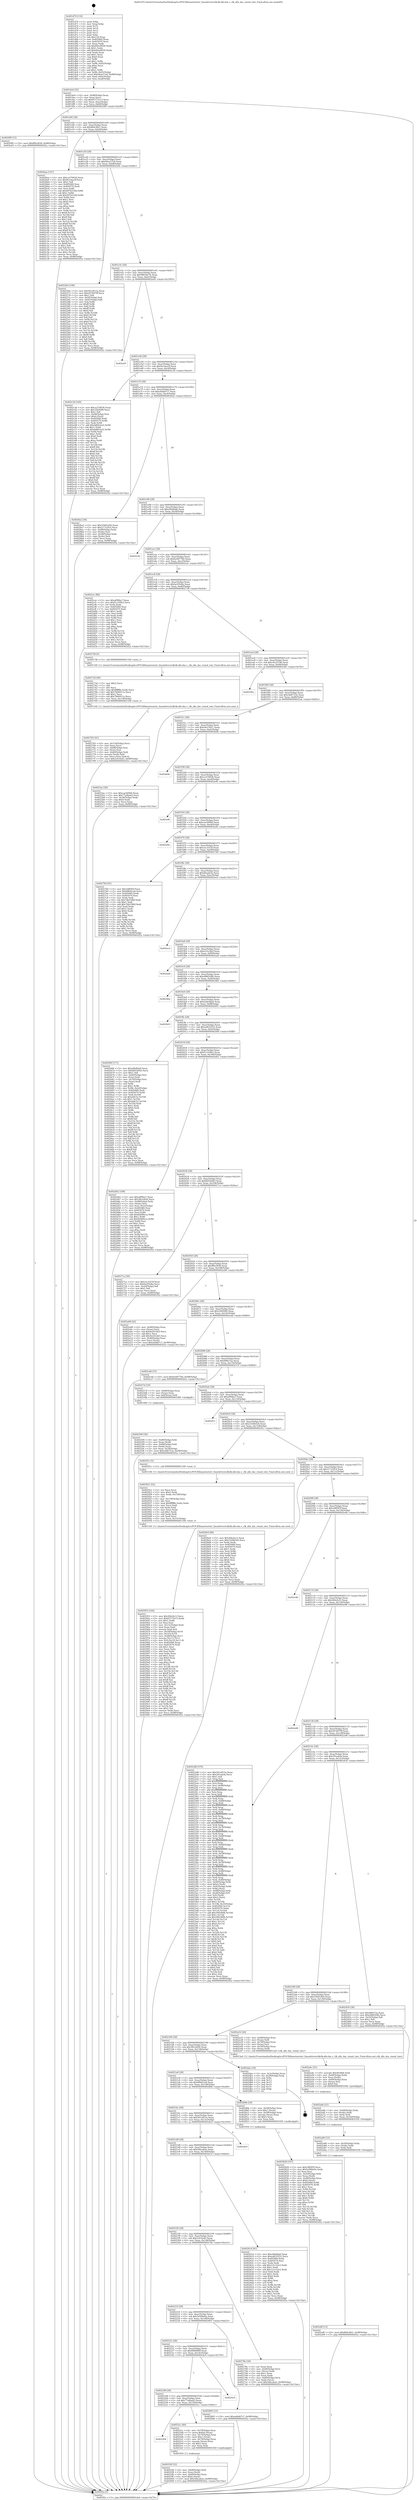 digraph "0x401d70" {
  label = "0x401d70 (/mnt/c/Users/mathe/Desktop/tcc/POCII/binaries/extr_linuxdriversclkclk-allo-dac.c_clk_allo_dac_round_rate_Final-ollvm.out::main(0))"
  labelloc = "t"
  node[shape=record]

  Entry [label="",width=0.3,height=0.3,shape=circle,fillcolor=black,style=filled]
  "0x401de4" [label="{
     0x401de4 [32]\l
     | [instrs]\l
     &nbsp;&nbsp;0x401de4 \<+6\>: mov -0x98(%rbp),%eax\l
     &nbsp;&nbsp;0x401dea \<+2\>: mov %eax,%ecx\l
     &nbsp;&nbsp;0x401dec \<+6\>: sub $0x81575e13,%ecx\l
     &nbsp;&nbsp;0x401df2 \<+6\>: mov %eax,-0xac(%rbp)\l
     &nbsp;&nbsp;0x401df8 \<+6\>: mov %ecx,-0xb0(%rbp)\l
     &nbsp;&nbsp;0x401dfe \<+6\>: je 00000000004029f9 \<main+0xc89\>\l
  }"]
  "0x4029f9" [label="{
     0x4029f9 [15]\l
     | [instrs]\l
     &nbsp;&nbsp;0x4029f9 \<+10\>: movl $0xff9a5838,-0x98(%rbp)\l
     &nbsp;&nbsp;0x402a03 \<+5\>: jmp 0000000000402f2a \<main+0x11ba\>\l
  }"]
  "0x401e04" [label="{
     0x401e04 [28]\l
     | [instrs]\l
     &nbsp;&nbsp;0x401e04 \<+5\>: jmp 0000000000401e09 \<main+0x99\>\l
     &nbsp;&nbsp;0x401e09 \<+6\>: mov -0xac(%rbp),%eax\l
     &nbsp;&nbsp;0x401e0f \<+5\>: sub $0x860c4fe1,%eax\l
     &nbsp;&nbsp;0x401e14 \<+6\>: mov %eax,-0xb4(%rbp)\l
     &nbsp;&nbsp;0x401e1a \<+6\>: je 0000000000402baa \<main+0xe3a\>\l
  }"]
  Exit [label="",width=0.3,height=0.3,shape=circle,fillcolor=black,style=filled,peripheries=2]
  "0x402baa" [label="{
     0x402baa [147]\l
     | [instrs]\l
     &nbsp;&nbsp;0x402baa \<+5\>: mov $0xca370636,%eax\l
     &nbsp;&nbsp;0x402baf \<+5\>: mov $0x9a14aa3f,%ecx\l
     &nbsp;&nbsp;0x402bb4 \<+2\>: mov $0x1,%dl\l
     &nbsp;&nbsp;0x402bb6 \<+7\>: mov 0x405060,%esi\l
     &nbsp;&nbsp;0x402bbd \<+7\>: mov 0x405070,%edi\l
     &nbsp;&nbsp;0x402bc4 \<+3\>: mov %esi,%r8d\l
     &nbsp;&nbsp;0x402bc7 \<+7\>: sub $0x497b218d,%r8d\l
     &nbsp;&nbsp;0x402bce \<+4\>: sub $0x1,%r8d\l
     &nbsp;&nbsp;0x402bd2 \<+7\>: add $0x497b218d,%r8d\l
     &nbsp;&nbsp;0x402bd9 \<+4\>: imul %r8d,%esi\l
     &nbsp;&nbsp;0x402bdd \<+3\>: and $0x1,%esi\l
     &nbsp;&nbsp;0x402be0 \<+3\>: cmp $0x0,%esi\l
     &nbsp;&nbsp;0x402be3 \<+4\>: sete %r9b\l
     &nbsp;&nbsp;0x402be7 \<+3\>: cmp $0xa,%edi\l
     &nbsp;&nbsp;0x402bea \<+4\>: setl %r10b\l
     &nbsp;&nbsp;0x402bee \<+3\>: mov %r9b,%r11b\l
     &nbsp;&nbsp;0x402bf1 \<+4\>: xor $0xff,%r11b\l
     &nbsp;&nbsp;0x402bf5 \<+3\>: mov %r10b,%bl\l
     &nbsp;&nbsp;0x402bf8 \<+3\>: xor $0xff,%bl\l
     &nbsp;&nbsp;0x402bfb \<+3\>: xor $0x1,%dl\l
     &nbsp;&nbsp;0x402bfe \<+3\>: mov %r11b,%r14b\l
     &nbsp;&nbsp;0x402c01 \<+4\>: and $0xff,%r14b\l
     &nbsp;&nbsp;0x402c05 \<+3\>: and %dl,%r9b\l
     &nbsp;&nbsp;0x402c08 \<+3\>: mov %bl,%r15b\l
     &nbsp;&nbsp;0x402c0b \<+4\>: and $0xff,%r15b\l
     &nbsp;&nbsp;0x402c0f \<+3\>: and %dl,%r10b\l
     &nbsp;&nbsp;0x402c12 \<+3\>: or %r9b,%r14b\l
     &nbsp;&nbsp;0x402c15 \<+3\>: or %r10b,%r15b\l
     &nbsp;&nbsp;0x402c18 \<+3\>: xor %r15b,%r14b\l
     &nbsp;&nbsp;0x402c1b \<+3\>: or %bl,%r11b\l
     &nbsp;&nbsp;0x402c1e \<+4\>: xor $0xff,%r11b\l
     &nbsp;&nbsp;0x402c22 \<+3\>: or $0x1,%dl\l
     &nbsp;&nbsp;0x402c25 \<+3\>: and %dl,%r11b\l
     &nbsp;&nbsp;0x402c28 \<+3\>: or %r11b,%r14b\l
     &nbsp;&nbsp;0x402c2b \<+4\>: test $0x1,%r14b\l
     &nbsp;&nbsp;0x402c2f \<+3\>: cmovne %ecx,%eax\l
     &nbsp;&nbsp;0x402c32 \<+6\>: mov %eax,-0x98(%rbp)\l
     &nbsp;&nbsp;0x402c38 \<+5\>: jmp 0000000000402f2a \<main+0x11ba\>\l
  }"]
  "0x401e20" [label="{
     0x401e20 [28]\l
     | [instrs]\l
     &nbsp;&nbsp;0x401e20 \<+5\>: jmp 0000000000401e25 \<main+0xb5\>\l
     &nbsp;&nbsp;0x401e25 \<+6\>: mov -0xac(%rbp),%eax\l
     &nbsp;&nbsp;0x401e2b \<+5\>: sub $0x94ee57a0,%eax\l
     &nbsp;&nbsp;0x401e30 \<+6\>: mov %eax,-0xb8(%rbp)\l
     &nbsp;&nbsp;0x401e36 \<+6\>: je 000000000040226e \<main+0x4fe\>\l
  }"]
  "0x402a8f" [label="{
     0x402a8f [15]\l
     | [instrs]\l
     &nbsp;&nbsp;0x402a8f \<+10\>: movl $0x860c4fe1,-0x98(%rbp)\l
     &nbsp;&nbsp;0x402a99 \<+5\>: jmp 0000000000402f2a \<main+0x11ba\>\l
  }"]
  "0x40226e" [label="{
     0x40226e [106]\l
     | [instrs]\l
     &nbsp;&nbsp;0x40226e \<+5\>: mov $0x561e815a,%eax\l
     &nbsp;&nbsp;0x402273 \<+5\>: mov $0x267b979f,%ecx\l
     &nbsp;&nbsp;0x402278 \<+2\>: mov $0x1,%dl\l
     &nbsp;&nbsp;0x40227a \<+7\>: mov -0x92(%rbp),%sil\l
     &nbsp;&nbsp;0x402281 \<+7\>: mov -0x91(%rbp),%dil\l
     &nbsp;&nbsp;0x402288 \<+3\>: mov %sil,%r8b\l
     &nbsp;&nbsp;0x40228b \<+4\>: xor $0xff,%r8b\l
     &nbsp;&nbsp;0x40228f \<+3\>: mov %dil,%r9b\l
     &nbsp;&nbsp;0x402292 \<+4\>: xor $0xff,%r9b\l
     &nbsp;&nbsp;0x402296 \<+3\>: xor $0x0,%dl\l
     &nbsp;&nbsp;0x402299 \<+3\>: mov %r8b,%r10b\l
     &nbsp;&nbsp;0x40229c \<+4\>: and $0x0,%r10b\l
     &nbsp;&nbsp;0x4022a0 \<+3\>: and %dl,%sil\l
     &nbsp;&nbsp;0x4022a3 \<+3\>: mov %r9b,%r11b\l
     &nbsp;&nbsp;0x4022a6 \<+4\>: and $0x0,%r11b\l
     &nbsp;&nbsp;0x4022aa \<+3\>: and %dl,%dil\l
     &nbsp;&nbsp;0x4022ad \<+3\>: or %sil,%r10b\l
     &nbsp;&nbsp;0x4022b0 \<+3\>: or %dil,%r11b\l
     &nbsp;&nbsp;0x4022b3 \<+3\>: xor %r11b,%r10b\l
     &nbsp;&nbsp;0x4022b6 \<+3\>: or %r9b,%r8b\l
     &nbsp;&nbsp;0x4022b9 \<+4\>: xor $0xff,%r8b\l
     &nbsp;&nbsp;0x4022bd \<+3\>: or $0x0,%dl\l
     &nbsp;&nbsp;0x4022c0 \<+3\>: and %dl,%r8b\l
     &nbsp;&nbsp;0x4022c3 \<+3\>: or %r8b,%r10b\l
     &nbsp;&nbsp;0x4022c6 \<+4\>: test $0x1,%r10b\l
     &nbsp;&nbsp;0x4022ca \<+3\>: cmovne %ecx,%eax\l
     &nbsp;&nbsp;0x4022cd \<+6\>: mov %eax,-0x98(%rbp)\l
     &nbsp;&nbsp;0x4022d3 \<+5\>: jmp 0000000000402f2a \<main+0x11ba\>\l
  }"]
  "0x401e3c" [label="{
     0x401e3c [28]\l
     | [instrs]\l
     &nbsp;&nbsp;0x401e3c \<+5\>: jmp 0000000000401e41 \<main+0xd1\>\l
     &nbsp;&nbsp;0x401e41 \<+6\>: mov -0xac(%rbp),%eax\l
     &nbsp;&nbsp;0x401e47 \<+5\>: sub $0x98656e7b,%eax\l
     &nbsp;&nbsp;0x401e4c \<+6\>: mov %eax,-0xbc(%rbp)\l
     &nbsp;&nbsp;0x401e52 \<+6\>: je 0000000000402e05 \<main+0x1095\>\l
  }"]
  "0x402f2a" [label="{
     0x402f2a [5]\l
     | [instrs]\l
     &nbsp;&nbsp;0x402f2a \<+5\>: jmp 0000000000401de4 \<main+0x74\>\l
  }"]
  "0x401d70" [label="{
     0x401d70 [116]\l
     | [instrs]\l
     &nbsp;&nbsp;0x401d70 \<+1\>: push %rbp\l
     &nbsp;&nbsp;0x401d71 \<+3\>: mov %rsp,%rbp\l
     &nbsp;&nbsp;0x401d74 \<+2\>: push %r15\l
     &nbsp;&nbsp;0x401d76 \<+2\>: push %r14\l
     &nbsp;&nbsp;0x401d78 \<+2\>: push %r13\l
     &nbsp;&nbsp;0x401d7a \<+2\>: push %r12\l
     &nbsp;&nbsp;0x401d7c \<+1\>: push %rbx\l
     &nbsp;&nbsp;0x401d7d \<+7\>: sub $0x158,%rsp\l
     &nbsp;&nbsp;0x401d84 \<+7\>: mov 0x405060,%eax\l
     &nbsp;&nbsp;0x401d8b \<+7\>: mov 0x405070,%ecx\l
     &nbsp;&nbsp;0x401d92 \<+2\>: mov %eax,%edx\l
     &nbsp;&nbsp;0x401d94 \<+6\>: sub $0x60ee8026,%edx\l
     &nbsp;&nbsp;0x401d9a \<+3\>: sub $0x1,%edx\l
     &nbsp;&nbsp;0x401d9d \<+6\>: add $0x60ee8026,%edx\l
     &nbsp;&nbsp;0x401da3 \<+3\>: imul %edx,%eax\l
     &nbsp;&nbsp;0x401da6 \<+3\>: and $0x1,%eax\l
     &nbsp;&nbsp;0x401da9 \<+3\>: cmp $0x0,%eax\l
     &nbsp;&nbsp;0x401dac \<+4\>: sete %r8b\l
     &nbsp;&nbsp;0x401db0 \<+4\>: and $0x1,%r8b\l
     &nbsp;&nbsp;0x401db4 \<+7\>: mov %r8b,-0x92(%rbp)\l
     &nbsp;&nbsp;0x401dbb \<+3\>: cmp $0xa,%ecx\l
     &nbsp;&nbsp;0x401dbe \<+4\>: setl %r8b\l
     &nbsp;&nbsp;0x401dc2 \<+4\>: and $0x1,%r8b\l
     &nbsp;&nbsp;0x401dc6 \<+7\>: mov %r8b,-0x91(%rbp)\l
     &nbsp;&nbsp;0x401dcd \<+10\>: movl $0x94ee57a0,-0x98(%rbp)\l
     &nbsp;&nbsp;0x401dd7 \<+6\>: mov %edi,-0x9c(%rbp)\l
     &nbsp;&nbsp;0x401ddd \<+7\>: mov %rsi,-0xa8(%rbp)\l
  }"]
  "0x402a80" [label="{
     0x402a80 [15]\l
     | [instrs]\l
     &nbsp;&nbsp;0x402a80 \<+4\>: mov -0x50(%rbp),%rdx\l
     &nbsp;&nbsp;0x402a84 \<+3\>: mov (%rdx),%rdx\l
     &nbsp;&nbsp;0x402a87 \<+3\>: mov %rdx,%rdi\l
     &nbsp;&nbsp;0x402a8a \<+5\>: call 0000000000401030 \<free@plt\>\l
     | [calls]\l
     &nbsp;&nbsp;0x401030 \{1\} (unknown)\l
  }"]
  "0x402e05" [label="{
     0x402e05\l
  }", style=dashed]
  "0x401e58" [label="{
     0x401e58 [28]\l
     | [instrs]\l
     &nbsp;&nbsp;0x401e58 \<+5\>: jmp 0000000000401e5d \<main+0xed\>\l
     &nbsp;&nbsp;0x401e5d \<+6\>: mov -0xac(%rbp),%eax\l
     &nbsp;&nbsp;0x401e63 \<+5\>: sub $0x9a14aa3f,%eax\l
     &nbsp;&nbsp;0x401e68 \<+6\>: mov %eax,-0xc0(%rbp)\l
     &nbsp;&nbsp;0x401e6e \<+6\>: je 0000000000402c3d \<main+0xecd\>\l
  }"]
  "0x402a6b" [label="{
     0x402a6b [21]\l
     | [instrs]\l
     &nbsp;&nbsp;0x402a6b \<+4\>: mov -0x68(%rbp),%rdx\l
     &nbsp;&nbsp;0x402a6f \<+3\>: mov (%rdx),%rdx\l
     &nbsp;&nbsp;0x402a72 \<+3\>: mov %rdx,%rdi\l
     &nbsp;&nbsp;0x402a75 \<+6\>: mov %eax,-0x160(%rbp)\l
     &nbsp;&nbsp;0x402a7b \<+5\>: call 0000000000401030 \<free@plt\>\l
     | [calls]\l
     &nbsp;&nbsp;0x401030 \{1\} (unknown)\l
  }"]
  "0x402c3d" [label="{
     0x402c3d [160]\l
     | [instrs]\l
     &nbsp;&nbsp;0x402c3d \<+5\>: mov $0xca370636,%eax\l
     &nbsp;&nbsp;0x402c42 \<+5\>: mov $0x32b9580,%ecx\l
     &nbsp;&nbsp;0x402c47 \<+2\>: mov $0x1,%dl\l
     &nbsp;&nbsp;0x402c49 \<+7\>: mov -0x90(%rbp),%rsi\l
     &nbsp;&nbsp;0x402c50 \<+6\>: movl $0x0,(%rsi)\l
     &nbsp;&nbsp;0x402c56 \<+7\>: mov 0x405060,%edi\l
     &nbsp;&nbsp;0x402c5d \<+8\>: mov 0x405070,%r8d\l
     &nbsp;&nbsp;0x402c65 \<+3\>: mov %edi,%r9d\l
     &nbsp;&nbsp;0x402c68 \<+7\>: add $0xdd663a22,%r9d\l
     &nbsp;&nbsp;0x402c6f \<+4\>: sub $0x1,%r9d\l
     &nbsp;&nbsp;0x402c73 \<+7\>: sub $0xdd663a22,%r9d\l
     &nbsp;&nbsp;0x402c7a \<+4\>: imul %r9d,%edi\l
     &nbsp;&nbsp;0x402c7e \<+3\>: and $0x1,%edi\l
     &nbsp;&nbsp;0x402c81 \<+3\>: cmp $0x0,%edi\l
     &nbsp;&nbsp;0x402c84 \<+4\>: sete %r10b\l
     &nbsp;&nbsp;0x402c88 \<+4\>: cmp $0xa,%r8d\l
     &nbsp;&nbsp;0x402c8c \<+4\>: setl %r11b\l
     &nbsp;&nbsp;0x402c90 \<+3\>: mov %r10b,%bl\l
     &nbsp;&nbsp;0x402c93 \<+3\>: xor $0xff,%bl\l
     &nbsp;&nbsp;0x402c96 \<+3\>: mov %r11b,%r14b\l
     &nbsp;&nbsp;0x402c99 \<+4\>: xor $0xff,%r14b\l
     &nbsp;&nbsp;0x402c9d \<+3\>: xor $0x0,%dl\l
     &nbsp;&nbsp;0x402ca0 \<+3\>: mov %bl,%r15b\l
     &nbsp;&nbsp;0x402ca3 \<+4\>: and $0x0,%r15b\l
     &nbsp;&nbsp;0x402ca7 \<+3\>: and %dl,%r10b\l
     &nbsp;&nbsp;0x402caa \<+3\>: mov %r14b,%r12b\l
     &nbsp;&nbsp;0x402cad \<+4\>: and $0x0,%r12b\l
     &nbsp;&nbsp;0x402cb1 \<+3\>: and %dl,%r11b\l
     &nbsp;&nbsp;0x402cb4 \<+3\>: or %r10b,%r15b\l
     &nbsp;&nbsp;0x402cb7 \<+3\>: or %r11b,%r12b\l
     &nbsp;&nbsp;0x402cba \<+3\>: xor %r12b,%r15b\l
     &nbsp;&nbsp;0x402cbd \<+3\>: or %r14b,%bl\l
     &nbsp;&nbsp;0x402cc0 \<+3\>: xor $0xff,%bl\l
     &nbsp;&nbsp;0x402cc3 \<+3\>: or $0x0,%dl\l
     &nbsp;&nbsp;0x402cc6 \<+2\>: and %dl,%bl\l
     &nbsp;&nbsp;0x402cc8 \<+3\>: or %bl,%r15b\l
     &nbsp;&nbsp;0x402ccb \<+4\>: test $0x1,%r15b\l
     &nbsp;&nbsp;0x402ccf \<+3\>: cmovne %ecx,%eax\l
     &nbsp;&nbsp;0x402cd2 \<+6\>: mov %eax,-0x98(%rbp)\l
     &nbsp;&nbsp;0x402cd8 \<+5\>: jmp 0000000000402f2a \<main+0x11ba\>\l
  }"]
  "0x401e74" [label="{
     0x401e74 [28]\l
     | [instrs]\l
     &nbsp;&nbsp;0x401e74 \<+5\>: jmp 0000000000401e79 \<main+0x109\>\l
     &nbsp;&nbsp;0x401e79 \<+6\>: mov -0xac(%rbp),%eax\l
     &nbsp;&nbsp;0x401e7f \<+5\>: sub $0xa4ddd7c7,%eax\l
     &nbsp;&nbsp;0x401e84 \<+6\>: mov %eax,-0xc4(%rbp)\l
     &nbsp;&nbsp;0x401e8a \<+6\>: je 00000000004028a2 \<main+0xb32\>\l
  }"]
  "0x402a4c" [label="{
     0x402a4c [31]\l
     | [instrs]\l
     &nbsp;&nbsp;0x402a4c \<+10\>: movabs $0x4030b6,%rdi\l
     &nbsp;&nbsp;0x402a56 \<+4\>: mov -0x40(%rbp),%rdx\l
     &nbsp;&nbsp;0x402a5a \<+3\>: mov %rax,(%rdx)\l
     &nbsp;&nbsp;0x402a5d \<+4\>: mov -0x40(%rbp),%rax\l
     &nbsp;&nbsp;0x402a61 \<+3\>: mov (%rax),%rsi\l
     &nbsp;&nbsp;0x402a64 \<+2\>: mov $0x0,%al\l
     &nbsp;&nbsp;0x402a66 \<+5\>: call 0000000000401040 \<printf@plt\>\l
     | [calls]\l
     &nbsp;&nbsp;0x401040 \{1\} (unknown)\l
  }"]
  "0x4028a2" [label="{
     0x4028a2 [36]\l
     | [instrs]\l
     &nbsp;&nbsp;0x4028a2 \<+5\>: mov $0x33001d50,%eax\l
     &nbsp;&nbsp;0x4028a7 \<+5\>: mov $0x21722f14,%ecx\l
     &nbsp;&nbsp;0x4028ac \<+4\>: mov -0x48(%rbp),%rdx\l
     &nbsp;&nbsp;0x4028b0 \<+2\>: mov (%rdx),%esi\l
     &nbsp;&nbsp;0x4028b2 \<+4\>: mov -0x58(%rbp),%rdx\l
     &nbsp;&nbsp;0x4028b6 \<+2\>: cmp (%rdx),%esi\l
     &nbsp;&nbsp;0x4028b8 \<+3\>: cmovl %ecx,%eax\l
     &nbsp;&nbsp;0x4028bb \<+6\>: mov %eax,-0x98(%rbp)\l
     &nbsp;&nbsp;0x4028c1 \<+5\>: jmp 0000000000402f2a \<main+0x11ba\>\l
  }"]
  "0x401e90" [label="{
     0x401e90 [28]\l
     | [instrs]\l
     &nbsp;&nbsp;0x401e90 \<+5\>: jmp 0000000000401e95 \<main+0x125\>\l
     &nbsp;&nbsp;0x401e95 \<+6\>: mov -0xac(%rbp),%eax\l
     &nbsp;&nbsp;0x401e9b \<+5\>: sub $0xa9fa8da6,%eax\l
     &nbsp;&nbsp;0x401ea0 \<+6\>: mov %eax,-0xc8(%rbp)\l
     &nbsp;&nbsp;0x401ea6 \<+6\>: je 0000000000402e26 \<main+0x10b6\>\l
  }"]
  "0x402955" [label="{
     0x402955 [164]\l
     | [instrs]\l
     &nbsp;&nbsp;0x402955 \<+5\>: mov $0x266cfa12,%ecx\l
     &nbsp;&nbsp;0x40295a \<+5\>: mov $0x81575e13,%edx\l
     &nbsp;&nbsp;0x40295f \<+3\>: mov $0x1,%r8b\l
     &nbsp;&nbsp;0x402962 \<+2\>: xor %esi,%esi\l
     &nbsp;&nbsp;0x402964 \<+6\>: mov -0x15c(%rbp),%edi\l
     &nbsp;&nbsp;0x40296a \<+3\>: imul %eax,%edi\l
     &nbsp;&nbsp;0x40296d \<+3\>: movslq %edi,%r9\l
     &nbsp;&nbsp;0x402970 \<+4\>: mov -0x50(%rbp),%r10\l
     &nbsp;&nbsp;0x402974 \<+3\>: mov (%r10),%r10\l
     &nbsp;&nbsp;0x402977 \<+4\>: mov -0x48(%rbp),%r11\l
     &nbsp;&nbsp;0x40297b \<+3\>: movslq (%r11),%r11\l
     &nbsp;&nbsp;0x40297e \<+4\>: mov %r9,(%r10,%r11,8)\l
     &nbsp;&nbsp;0x402982 \<+7\>: mov 0x405060,%eax\l
     &nbsp;&nbsp;0x402989 \<+7\>: mov 0x405070,%edi\l
     &nbsp;&nbsp;0x402990 \<+3\>: sub $0x1,%esi\l
     &nbsp;&nbsp;0x402993 \<+2\>: mov %eax,%ebx\l
     &nbsp;&nbsp;0x402995 \<+2\>: add %esi,%ebx\l
     &nbsp;&nbsp;0x402997 \<+3\>: imul %ebx,%eax\l
     &nbsp;&nbsp;0x40299a \<+3\>: and $0x1,%eax\l
     &nbsp;&nbsp;0x40299d \<+3\>: cmp $0x0,%eax\l
     &nbsp;&nbsp;0x4029a0 \<+4\>: sete %r14b\l
     &nbsp;&nbsp;0x4029a4 \<+3\>: cmp $0xa,%edi\l
     &nbsp;&nbsp;0x4029a7 \<+4\>: setl %r15b\l
     &nbsp;&nbsp;0x4029ab \<+3\>: mov %r14b,%r12b\l
     &nbsp;&nbsp;0x4029ae \<+4\>: xor $0xff,%r12b\l
     &nbsp;&nbsp;0x4029b2 \<+3\>: mov %r15b,%r13b\l
     &nbsp;&nbsp;0x4029b5 \<+4\>: xor $0xff,%r13b\l
     &nbsp;&nbsp;0x4029b9 \<+4\>: xor $0x1,%r8b\l
     &nbsp;&nbsp;0x4029bd \<+3\>: mov %r12b,%al\l
     &nbsp;&nbsp;0x4029c0 \<+2\>: and $0xff,%al\l
     &nbsp;&nbsp;0x4029c2 \<+3\>: and %r8b,%r14b\l
     &nbsp;&nbsp;0x4029c5 \<+3\>: mov %r13b,%sil\l
     &nbsp;&nbsp;0x4029c8 \<+4\>: and $0xff,%sil\l
     &nbsp;&nbsp;0x4029cc \<+3\>: and %r8b,%r15b\l
     &nbsp;&nbsp;0x4029cf \<+3\>: or %r14b,%al\l
     &nbsp;&nbsp;0x4029d2 \<+3\>: or %r15b,%sil\l
     &nbsp;&nbsp;0x4029d5 \<+3\>: xor %sil,%al\l
     &nbsp;&nbsp;0x4029d8 \<+3\>: or %r13b,%r12b\l
     &nbsp;&nbsp;0x4029db \<+4\>: xor $0xff,%r12b\l
     &nbsp;&nbsp;0x4029df \<+4\>: or $0x1,%r8b\l
     &nbsp;&nbsp;0x4029e3 \<+3\>: and %r8b,%r12b\l
     &nbsp;&nbsp;0x4029e6 \<+3\>: or %r12b,%al\l
     &nbsp;&nbsp;0x4029e9 \<+2\>: test $0x1,%al\l
     &nbsp;&nbsp;0x4029eb \<+3\>: cmovne %edx,%ecx\l
     &nbsp;&nbsp;0x4029ee \<+6\>: mov %ecx,-0x98(%rbp)\l
     &nbsp;&nbsp;0x4029f4 \<+5\>: jmp 0000000000402f2a \<main+0x11ba\>\l
  }"]
  "0x402e26" [label="{
     0x402e26\l
  }", style=dashed]
  "0x401eac" [label="{
     0x401eac [28]\l
     | [instrs]\l
     &nbsp;&nbsp;0x401eac \<+5\>: jmp 0000000000401eb1 \<main+0x141\>\l
     &nbsp;&nbsp;0x401eb1 \<+6\>: mov -0xac(%rbp),%eax\l
     &nbsp;&nbsp;0x401eb7 \<+5\>: sub $0xbc6877b0,%eax\l
     &nbsp;&nbsp;0x401ebc \<+6\>: mov %eax,-0xcc(%rbp)\l
     &nbsp;&nbsp;0x401ec2 \<+6\>: je 0000000000402cec \<main+0xf7c\>\l
  }"]
  "0x402921" [label="{
     0x402921 [52]\l
     | [instrs]\l
     &nbsp;&nbsp;0x402921 \<+2\>: xor %ecx,%ecx\l
     &nbsp;&nbsp;0x402923 \<+5\>: mov $0x2,%edx\l
     &nbsp;&nbsp;0x402928 \<+6\>: mov %edx,-0x158(%rbp)\l
     &nbsp;&nbsp;0x40292e \<+1\>: cltd\l
     &nbsp;&nbsp;0x40292f \<+6\>: mov -0x158(%rbp),%esi\l
     &nbsp;&nbsp;0x402935 \<+2\>: idiv %esi\l
     &nbsp;&nbsp;0x402937 \<+6\>: imul $0xfffffffe,%edx,%edx\l
     &nbsp;&nbsp;0x40293d \<+2\>: mov %ecx,%edi\l
     &nbsp;&nbsp;0x40293f \<+2\>: sub %edx,%edi\l
     &nbsp;&nbsp;0x402941 \<+2\>: mov %ecx,%edx\l
     &nbsp;&nbsp;0x402943 \<+3\>: sub $0x1,%edx\l
     &nbsp;&nbsp;0x402946 \<+2\>: add %edx,%edi\l
     &nbsp;&nbsp;0x402948 \<+2\>: sub %edi,%ecx\l
     &nbsp;&nbsp;0x40294a \<+6\>: mov %ecx,-0x15c(%rbp)\l
     &nbsp;&nbsp;0x402950 \<+5\>: call 0000000000401160 \<next_i\>\l
     | [calls]\l
     &nbsp;&nbsp;0x401160 \{1\} (/mnt/c/Users/mathe/Desktop/tcc/POCII/binaries/extr_linuxdriversclkclk-allo-dac.c_clk_allo_dac_round_rate_Final-ollvm.out::next_i)\l
  }"]
  "0x402cec" [label="{
     0x402cec [86]\l
     | [instrs]\l
     &nbsp;&nbsp;0x402cec \<+5\>: mov $0xaf99ba7,%eax\l
     &nbsp;&nbsp;0x402cf1 \<+5\>: mov $0xf1c104b3,%ecx\l
     &nbsp;&nbsp;0x402cf6 \<+2\>: xor %edx,%edx\l
     &nbsp;&nbsp;0x402cf8 \<+7\>: mov 0x405060,%esi\l
     &nbsp;&nbsp;0x402cff \<+7\>: mov 0x405070,%edi\l
     &nbsp;&nbsp;0x402d06 \<+3\>: sub $0x1,%edx\l
     &nbsp;&nbsp;0x402d09 \<+3\>: mov %esi,%r8d\l
     &nbsp;&nbsp;0x402d0c \<+3\>: add %edx,%r8d\l
     &nbsp;&nbsp;0x402d0f \<+4\>: imul %r8d,%esi\l
     &nbsp;&nbsp;0x402d13 \<+3\>: and $0x1,%esi\l
     &nbsp;&nbsp;0x402d16 \<+3\>: cmp $0x0,%esi\l
     &nbsp;&nbsp;0x402d19 \<+4\>: sete %r9b\l
     &nbsp;&nbsp;0x402d1d \<+3\>: cmp $0xa,%edi\l
     &nbsp;&nbsp;0x402d20 \<+4\>: setl %r10b\l
     &nbsp;&nbsp;0x402d24 \<+3\>: mov %r9b,%r11b\l
     &nbsp;&nbsp;0x402d27 \<+3\>: and %r10b,%r11b\l
     &nbsp;&nbsp;0x402d2a \<+3\>: xor %r10b,%r9b\l
     &nbsp;&nbsp;0x402d2d \<+3\>: or %r9b,%r11b\l
     &nbsp;&nbsp;0x402d30 \<+4\>: test $0x1,%r11b\l
     &nbsp;&nbsp;0x402d34 \<+3\>: cmovne %ecx,%eax\l
     &nbsp;&nbsp;0x402d37 \<+6\>: mov %eax,-0x98(%rbp)\l
     &nbsp;&nbsp;0x402d3d \<+5\>: jmp 0000000000402f2a \<main+0x11ba\>\l
  }"]
  "0x401ec8" [label="{
     0x401ec8 [28]\l
     | [instrs]\l
     &nbsp;&nbsp;0x401ec8 \<+5\>: jmp 0000000000401ecd \<main+0x15d\>\l
     &nbsp;&nbsp;0x401ecd \<+6\>: mov -0xac(%rbp),%eax\l
     &nbsp;&nbsp;0x401ed3 \<+5\>: sub $0xbe2f5e8a,%eax\l
     &nbsp;&nbsp;0x401ed8 \<+6\>: mov %eax,-0xd0(%rbp)\l
     &nbsp;&nbsp;0x401ede \<+6\>: je 0000000000402738 \<main+0x9c8\>\l
  }"]
  "0x402828" [label="{
     0x402828 [107]\l
     | [instrs]\l
     &nbsp;&nbsp;0x402828 \<+5\>: mov $0x24ff3f5f,%ecx\l
     &nbsp;&nbsp;0x40282d \<+5\>: mov $0x5e006e0a,%edx\l
     &nbsp;&nbsp;0x402832 \<+2\>: xor %esi,%esi\l
     &nbsp;&nbsp;0x402834 \<+4\>: mov -0x50(%rbp),%rdi\l
     &nbsp;&nbsp;0x402838 \<+3\>: mov %rax,(%rdi)\l
     &nbsp;&nbsp;0x40283b \<+4\>: mov -0x48(%rbp),%rax\l
     &nbsp;&nbsp;0x40283f \<+6\>: movl $0x0,(%rax)\l
     &nbsp;&nbsp;0x402845 \<+8\>: mov 0x405060,%r8d\l
     &nbsp;&nbsp;0x40284d \<+8\>: mov 0x405070,%r9d\l
     &nbsp;&nbsp;0x402855 \<+3\>: sub $0x1,%esi\l
     &nbsp;&nbsp;0x402858 \<+3\>: mov %r8d,%r10d\l
     &nbsp;&nbsp;0x40285b \<+3\>: add %esi,%r10d\l
     &nbsp;&nbsp;0x40285e \<+4\>: imul %r10d,%r8d\l
     &nbsp;&nbsp;0x402862 \<+4\>: and $0x1,%r8d\l
     &nbsp;&nbsp;0x402866 \<+4\>: cmp $0x0,%r8d\l
     &nbsp;&nbsp;0x40286a \<+4\>: sete %r11b\l
     &nbsp;&nbsp;0x40286e \<+4\>: cmp $0xa,%r9d\l
     &nbsp;&nbsp;0x402872 \<+3\>: setl %bl\l
     &nbsp;&nbsp;0x402875 \<+3\>: mov %r11b,%r14b\l
     &nbsp;&nbsp;0x402878 \<+3\>: and %bl,%r14b\l
     &nbsp;&nbsp;0x40287b \<+3\>: xor %bl,%r11b\l
     &nbsp;&nbsp;0x40287e \<+3\>: or %r11b,%r14b\l
     &nbsp;&nbsp;0x402881 \<+4\>: test $0x1,%r14b\l
     &nbsp;&nbsp;0x402885 \<+3\>: cmovne %edx,%ecx\l
     &nbsp;&nbsp;0x402888 \<+6\>: mov %ecx,-0x98(%rbp)\l
     &nbsp;&nbsp;0x40288e \<+5\>: jmp 0000000000402f2a \<main+0x11ba\>\l
  }"]
  "0x402738" [label="{
     0x402738 [5]\l
     | [instrs]\l
     &nbsp;&nbsp;0x402738 \<+5\>: call 0000000000401160 \<next_i\>\l
     | [calls]\l
     &nbsp;&nbsp;0x401160 \{1\} (/mnt/c/Users/mathe/Desktop/tcc/POCII/binaries/extr_linuxdriversclkclk-allo-dac.c_clk_allo_dac_round_rate_Final-ollvm.out::next_i)\l
  }"]
  "0x401ee4" [label="{
     0x401ee4 [28]\l
     | [instrs]\l
     &nbsp;&nbsp;0x401ee4 \<+5\>: jmp 0000000000401ee9 \<main+0x179\>\l
     &nbsp;&nbsp;0x401ee9 \<+6\>: mov -0xac(%rbp),%eax\l
     &nbsp;&nbsp;0x401eef \<+5\>: sub $0xc0e25536,%eax\l
     &nbsp;&nbsp;0x401ef4 \<+6\>: mov %eax,-0xd4(%rbp)\l
     &nbsp;&nbsp;0x401efa \<+6\>: je 000000000040256e \<main+0x7fe\>\l
  }"]
  "0x402765" [label="{
     0x402765 [41]\l
     | [instrs]\l
     &nbsp;&nbsp;0x402765 \<+6\>: mov -0x154(%rbp),%ecx\l
     &nbsp;&nbsp;0x40276b \<+3\>: imul %eax,%ecx\l
     &nbsp;&nbsp;0x40276e \<+4\>: mov -0x68(%rbp),%rsi\l
     &nbsp;&nbsp;0x402772 \<+3\>: mov (%rsi),%rsi\l
     &nbsp;&nbsp;0x402775 \<+4\>: mov -0x60(%rbp),%rdi\l
     &nbsp;&nbsp;0x402779 \<+3\>: movslq (%rdi),%rdi\l
     &nbsp;&nbsp;0x40277c \<+3\>: mov %ecx,(%rsi,%rdi,4)\l
     &nbsp;&nbsp;0x40277f \<+10\>: movl $0x5c61fa45,-0x98(%rbp)\l
     &nbsp;&nbsp;0x402789 \<+5\>: jmp 0000000000402f2a \<main+0x11ba\>\l
  }"]
  "0x40256e" [label="{
     0x40256e\l
  }", style=dashed]
  "0x401f00" [label="{
     0x401f00 [28]\l
     | [instrs]\l
     &nbsp;&nbsp;0x401f00 \<+5\>: jmp 0000000000401f05 \<main+0x195\>\l
     &nbsp;&nbsp;0x401f05 \<+6\>: mov -0xac(%rbp),%eax\l
     &nbsp;&nbsp;0x401f0b \<+5\>: sub $0xc4d6723e,%eax\l
     &nbsp;&nbsp;0x401f10 \<+6\>: mov %eax,-0xd8(%rbp)\l
     &nbsp;&nbsp;0x401f16 \<+6\>: je 00000000004025ae \<main+0x83e\>\l
  }"]
  "0x40273d" [label="{
     0x40273d [40]\l
     | [instrs]\l
     &nbsp;&nbsp;0x40273d \<+5\>: mov $0x2,%ecx\l
     &nbsp;&nbsp;0x402742 \<+1\>: cltd\l
     &nbsp;&nbsp;0x402743 \<+2\>: idiv %ecx\l
     &nbsp;&nbsp;0x402745 \<+6\>: imul $0xfffffffe,%edx,%ecx\l
     &nbsp;&nbsp;0x40274b \<+6\>: add $0x7b06911a,%ecx\l
     &nbsp;&nbsp;0x402751 \<+3\>: add $0x1,%ecx\l
     &nbsp;&nbsp;0x402754 \<+6\>: sub $0x7b06911a,%ecx\l
     &nbsp;&nbsp;0x40275a \<+6\>: mov %ecx,-0x154(%rbp)\l
     &nbsp;&nbsp;0x402760 \<+5\>: call 0000000000401160 \<next_i\>\l
     | [calls]\l
     &nbsp;&nbsp;0x401160 \{1\} (/mnt/c/Users/mathe/Desktop/tcc/POCII/binaries/extr_linuxdriversclkclk-allo-dac.c_clk_allo_dac_round_rate_Final-ollvm.out::next_i)\l
  }"]
  "0x4025ae" [label="{
     0x4025ae [30]\l
     | [instrs]\l
     &nbsp;&nbsp;0x4025ae \<+5\>: mov $0xcae560b9,%eax\l
     &nbsp;&nbsp;0x4025b3 \<+5\>: mov $0x77a0bad3,%ecx\l
     &nbsp;&nbsp;0x4025b8 \<+3\>: mov -0x34(%rbp),%edx\l
     &nbsp;&nbsp;0x4025bb \<+3\>: cmp $0x0,%edx\l
     &nbsp;&nbsp;0x4025be \<+3\>: cmove %ecx,%eax\l
     &nbsp;&nbsp;0x4025c1 \<+6\>: mov %eax,-0x98(%rbp)\l
     &nbsp;&nbsp;0x4025c7 \<+5\>: jmp 0000000000402f2a \<main+0x11ba\>\l
  }"]
  "0x401f1c" [label="{
     0x401f1c [28]\l
     | [instrs]\l
     &nbsp;&nbsp;0x401f1c \<+5\>: jmp 0000000000401f21 \<main+0x1b1\>\l
     &nbsp;&nbsp;0x401f21 \<+6\>: mov -0xac(%rbp),%eax\l
     &nbsp;&nbsp;0x401f27 \<+5\>: sub $0xc8a15b21,%eax\l
     &nbsp;&nbsp;0x401f2c \<+6\>: mov %eax,-0xdc(%rbp)\l
     &nbsp;&nbsp;0x401f32 \<+6\>: je 0000000000402b9b \<main+0xe2b\>\l
  }"]
  "0x4025f4" [label="{
     0x4025f4 [32]\l
     | [instrs]\l
     &nbsp;&nbsp;0x4025f4 \<+4\>: mov -0x68(%rbp),%rdi\l
     &nbsp;&nbsp;0x4025f8 \<+3\>: mov %rax,(%rdi)\l
     &nbsp;&nbsp;0x4025fb \<+4\>: mov -0x60(%rbp),%rax\l
     &nbsp;&nbsp;0x4025ff \<+6\>: movl $0x0,(%rax)\l
     &nbsp;&nbsp;0x402605 \<+10\>: movl $0x56bcab2e,-0x98(%rbp)\l
     &nbsp;&nbsp;0x40260f \<+5\>: jmp 0000000000402f2a \<main+0x11ba\>\l
  }"]
  "0x402b9b" [label="{
     0x402b9b\l
  }", style=dashed]
  "0x401f38" [label="{
     0x401f38 [28]\l
     | [instrs]\l
     &nbsp;&nbsp;0x401f38 \<+5\>: jmp 0000000000401f3d \<main+0x1cd\>\l
     &nbsp;&nbsp;0x401f3d \<+6\>: mov -0xac(%rbp),%eax\l
     &nbsp;&nbsp;0x401f43 \<+5\>: sub $0xca370636,%eax\l
     &nbsp;&nbsp;0x401f48 \<+6\>: mov %eax,-0xe0(%rbp)\l
     &nbsp;&nbsp;0x401f4e \<+6\>: je 0000000000402ef6 \<main+0x1186\>\l
  }"]
  "0x402264" [label="{
     0x402264\l
  }", style=dashed]
  "0x402ef6" [label="{
     0x402ef6\l
  }", style=dashed]
  "0x401f54" [label="{
     0x401f54 [28]\l
     | [instrs]\l
     &nbsp;&nbsp;0x401f54 \<+5\>: jmp 0000000000401f59 \<main+0x1e9\>\l
     &nbsp;&nbsp;0x401f59 \<+6\>: mov -0xac(%rbp),%eax\l
     &nbsp;&nbsp;0x401f5f \<+5\>: sub $0xcae560b9,%eax\l
     &nbsp;&nbsp;0x401f64 \<+6\>: mov %eax,-0xe4(%rbp)\l
     &nbsp;&nbsp;0x401f6a \<+6\>: je 0000000000402a9e \<main+0xd2e\>\l
  }"]
  "0x4025cc" [label="{
     0x4025cc [40]\l
     | [instrs]\l
     &nbsp;&nbsp;0x4025cc \<+4\>: mov -0x78(%rbp),%rax\l
     &nbsp;&nbsp;0x4025d0 \<+7\>: movq $0x64,(%rax)\l
     &nbsp;&nbsp;0x4025d7 \<+4\>: mov -0x70(%rbp),%rax\l
     &nbsp;&nbsp;0x4025db \<+6\>: movl $0x1,(%rax)\l
     &nbsp;&nbsp;0x4025e1 \<+4\>: mov -0x70(%rbp),%rax\l
     &nbsp;&nbsp;0x4025e5 \<+3\>: movslq (%rax),%rax\l
     &nbsp;&nbsp;0x4025e8 \<+4\>: shl $0x2,%rax\l
     &nbsp;&nbsp;0x4025ec \<+3\>: mov %rax,%rdi\l
     &nbsp;&nbsp;0x4025ef \<+5\>: call 0000000000401050 \<malloc@plt\>\l
     | [calls]\l
     &nbsp;&nbsp;0x401050 \{1\} (unknown)\l
  }"]
  "0x402a9e" [label="{
     0x402a9e\l
  }", style=dashed]
  "0x401f70" [label="{
     0x401f70 [28]\l
     | [instrs]\l
     &nbsp;&nbsp;0x401f70 \<+5\>: jmp 0000000000401f75 \<main+0x205\>\l
     &nbsp;&nbsp;0x401f75 \<+6\>: mov -0xac(%rbp),%eax\l
     &nbsp;&nbsp;0x401f7b \<+5\>: sub $0xcec3323f,%eax\l
     &nbsp;&nbsp;0x401f80 \<+6\>: mov %eax,-0xe8(%rbp)\l
     &nbsp;&nbsp;0x401f86 \<+6\>: je 00000000004027b0 \<main+0xa40\>\l
  }"]
  "0x402248" [label="{
     0x402248 [28]\l
     | [instrs]\l
     &nbsp;&nbsp;0x402248 \<+5\>: jmp 000000000040224d \<main+0x4dd\>\l
     &nbsp;&nbsp;0x40224d \<+6\>: mov -0xac(%rbp),%eax\l
     &nbsp;&nbsp;0x402253 \<+5\>: sub $0x77a0bad3,%eax\l
     &nbsp;&nbsp;0x402258 \<+6\>: mov %eax,-0x150(%rbp)\l
     &nbsp;&nbsp;0x40225e \<+6\>: je 00000000004025cc \<main+0x85c\>\l
  }"]
  "0x4027b0" [label="{
     0x4027b0 [91]\l
     | [instrs]\l
     &nbsp;&nbsp;0x4027b0 \<+5\>: mov $0x24ff3f5f,%eax\l
     &nbsp;&nbsp;0x4027b5 \<+5\>: mov $0x4f8d2ca4,%ecx\l
     &nbsp;&nbsp;0x4027ba \<+7\>: mov 0x405060,%edx\l
     &nbsp;&nbsp;0x4027c1 \<+7\>: mov 0x405070,%esi\l
     &nbsp;&nbsp;0x4027c8 \<+2\>: mov %edx,%edi\l
     &nbsp;&nbsp;0x4027ca \<+6\>: sub $0x7db2586f,%edi\l
     &nbsp;&nbsp;0x4027d0 \<+3\>: sub $0x1,%edi\l
     &nbsp;&nbsp;0x4027d3 \<+6\>: add $0x7db2586f,%edi\l
     &nbsp;&nbsp;0x4027d9 \<+3\>: imul %edi,%edx\l
     &nbsp;&nbsp;0x4027dc \<+3\>: and $0x1,%edx\l
     &nbsp;&nbsp;0x4027df \<+3\>: cmp $0x0,%edx\l
     &nbsp;&nbsp;0x4027e2 \<+4\>: sete %r8b\l
     &nbsp;&nbsp;0x4027e6 \<+3\>: cmp $0xa,%esi\l
     &nbsp;&nbsp;0x4027e9 \<+4\>: setl %r9b\l
     &nbsp;&nbsp;0x4027ed \<+3\>: mov %r8b,%r10b\l
     &nbsp;&nbsp;0x4027f0 \<+3\>: and %r9b,%r10b\l
     &nbsp;&nbsp;0x4027f3 \<+3\>: xor %r9b,%r8b\l
     &nbsp;&nbsp;0x4027f6 \<+3\>: or %r8b,%r10b\l
     &nbsp;&nbsp;0x4027f9 \<+4\>: test $0x1,%r10b\l
     &nbsp;&nbsp;0x4027fd \<+3\>: cmovne %ecx,%eax\l
     &nbsp;&nbsp;0x402800 \<+6\>: mov %eax,-0x98(%rbp)\l
     &nbsp;&nbsp;0x402806 \<+5\>: jmp 0000000000402f2a \<main+0x11ba\>\l
  }"]
  "0x401f8c" [label="{
     0x401f8c [28]\l
     | [instrs]\l
     &nbsp;&nbsp;0x401f8c \<+5\>: jmp 0000000000401f91 \<main+0x221\>\l
     &nbsp;&nbsp;0x401f91 \<+6\>: mov -0xac(%rbp),%eax\l
     &nbsp;&nbsp;0x401f97 \<+5\>: sub $0xdfaadecb,%eax\l
     &nbsp;&nbsp;0x401f9c \<+6\>: mov %eax,-0xec(%rbp)\l
     &nbsp;&nbsp;0x401fa2 \<+6\>: je 0000000000402ee2 \<main+0x1172\>\l
  }"]
  "0x4024c9" [label="{
     0x4024c9\l
  }", style=dashed]
  "0x402ee2" [label="{
     0x402ee2\l
  }", style=dashed]
  "0x401fa8" [label="{
     0x401fa8 [28]\l
     | [instrs]\l
     &nbsp;&nbsp;0x401fa8 \<+5\>: jmp 0000000000401fad \<main+0x23d\>\l
     &nbsp;&nbsp;0x401fad \<+6\>: mov -0xac(%rbp),%eax\l
     &nbsp;&nbsp;0x401fb3 \<+5\>: sub $0xe25e3bcf,%eax\l
     &nbsp;&nbsp;0x401fb8 \<+6\>: mov %eax,-0xf0(%rbp)\l
     &nbsp;&nbsp;0x401fbe \<+6\>: je 0000000000402aad \<main+0xd3d\>\l
  }"]
  "0x40222c" [label="{
     0x40222c [28]\l
     | [instrs]\l
     &nbsp;&nbsp;0x40222c \<+5\>: jmp 0000000000402231 \<main+0x4c1\>\l
     &nbsp;&nbsp;0x402231 \<+6\>: mov -0xac(%rbp),%eax\l
     &nbsp;&nbsp;0x402237 \<+5\>: sub $0x6f86880f,%eax\l
     &nbsp;&nbsp;0x40223c \<+6\>: mov %eax,-0x14c(%rbp)\l
     &nbsp;&nbsp;0x402242 \<+6\>: je 00000000004024c9 \<main+0x759\>\l
  }"]
  "0x402aad" [label="{
     0x402aad\l
  }", style=dashed]
  "0x401fc4" [label="{
     0x401fc4 [28]\l
     | [instrs]\l
     &nbsp;&nbsp;0x401fc4 \<+5\>: jmp 0000000000401fc9 \<main+0x259\>\l
     &nbsp;&nbsp;0x401fc9 \<+6\>: mov -0xac(%rbp),%eax\l
     &nbsp;&nbsp;0x401fcf \<+5\>: sub $0xe886504b,%eax\l
     &nbsp;&nbsp;0x401fd4 \<+6\>: mov %eax,-0xf4(%rbp)\l
     &nbsp;&nbsp;0x401fda \<+6\>: je 000000000040246e \<main+0x6fe\>\l
  }"]
  "0x402893" [label="{
     0x402893 [15]\l
     | [instrs]\l
     &nbsp;&nbsp;0x402893 \<+10\>: movl $0xa4ddd7c7,-0x98(%rbp)\l
     &nbsp;&nbsp;0x40289d \<+5\>: jmp 0000000000402f2a \<main+0x11ba\>\l
  }"]
  "0x40246e" [label="{
     0x40246e\l
  }", style=dashed]
  "0x401fe0" [label="{
     0x401fe0 [28]\l
     | [instrs]\l
     &nbsp;&nbsp;0x401fe0 \<+5\>: jmp 0000000000401fe5 \<main+0x275\>\l
     &nbsp;&nbsp;0x401fe5 \<+6\>: mov -0xac(%rbp),%eax\l
     &nbsp;&nbsp;0x401feb \<+5\>: sub $0xea8cdba6,%eax\l
     &nbsp;&nbsp;0x401ff0 \<+6\>: mov %eax,-0xf8(%rbp)\l
     &nbsp;&nbsp;0x401ff6 \<+6\>: je 0000000000402b03 \<main+0xd93\>\l
  }"]
  "0x402210" [label="{
     0x402210 [28]\l
     | [instrs]\l
     &nbsp;&nbsp;0x402210 \<+5\>: jmp 0000000000402215 \<main+0x4a5\>\l
     &nbsp;&nbsp;0x402215 \<+6\>: mov -0xac(%rbp),%eax\l
     &nbsp;&nbsp;0x40221b \<+5\>: sub $0x5e006e0a,%eax\l
     &nbsp;&nbsp;0x402220 \<+6\>: mov %eax,-0x148(%rbp)\l
     &nbsp;&nbsp;0x402226 \<+6\>: je 0000000000402893 \<main+0xb23\>\l
  }"]
  "0x402b03" [label="{
     0x402b03\l
  }", style=dashed]
  "0x401ffc" [label="{
     0x401ffc [28]\l
     | [instrs]\l
     &nbsp;&nbsp;0x401ffc \<+5\>: jmp 0000000000402001 \<main+0x291\>\l
     &nbsp;&nbsp;0x402001 \<+6\>: mov -0xac(%rbp),%eax\l
     &nbsp;&nbsp;0x402007 \<+5\>: sub $0xed633252,%eax\l
     &nbsp;&nbsp;0x40200c \<+6\>: mov %eax,-0xfc(%rbp)\l
     &nbsp;&nbsp;0x402012 \<+6\>: je 000000000040266f \<main+0x8ff\>\l
  }"]
  "0x40278e" [label="{
     0x40278e [34]\l
     | [instrs]\l
     &nbsp;&nbsp;0x40278e \<+2\>: xor %eax,%eax\l
     &nbsp;&nbsp;0x402790 \<+4\>: mov -0x60(%rbp),%rcx\l
     &nbsp;&nbsp;0x402794 \<+2\>: mov (%rcx),%edx\l
     &nbsp;&nbsp;0x402796 \<+3\>: sub $0x1,%eax\l
     &nbsp;&nbsp;0x402799 \<+2\>: sub %eax,%edx\l
     &nbsp;&nbsp;0x40279b \<+4\>: mov -0x60(%rbp),%rcx\l
     &nbsp;&nbsp;0x40279f \<+2\>: mov %edx,(%rcx)\l
     &nbsp;&nbsp;0x4027a1 \<+10\>: movl $0x56bcab2e,-0x98(%rbp)\l
     &nbsp;&nbsp;0x4027ab \<+5\>: jmp 0000000000402f2a \<main+0x11ba\>\l
  }"]
  "0x40266f" [label="{
     0x40266f [171]\l
     | [instrs]\l
     &nbsp;&nbsp;0x40266f \<+5\>: mov $0xa9fa8da6,%eax\l
     &nbsp;&nbsp;0x402674 \<+5\>: mov $0xfb91b943,%ecx\l
     &nbsp;&nbsp;0x402679 \<+2\>: mov $0x1,%dl\l
     &nbsp;&nbsp;0x40267b \<+4\>: mov -0x60(%rbp),%rsi\l
     &nbsp;&nbsp;0x40267f \<+2\>: mov (%rsi),%edi\l
     &nbsp;&nbsp;0x402681 \<+4\>: mov -0x70(%rbp),%rsi\l
     &nbsp;&nbsp;0x402685 \<+2\>: cmp (%rsi),%edi\l
     &nbsp;&nbsp;0x402687 \<+4\>: setl %r8b\l
     &nbsp;&nbsp;0x40268b \<+4\>: and $0x1,%r8b\l
     &nbsp;&nbsp;0x40268f \<+4\>: mov %r8b,-0x2d(%rbp)\l
     &nbsp;&nbsp;0x402693 \<+7\>: mov 0x405060,%edi\l
     &nbsp;&nbsp;0x40269a \<+8\>: mov 0x405070,%r9d\l
     &nbsp;&nbsp;0x4026a2 \<+3\>: mov %edi,%r10d\l
     &nbsp;&nbsp;0x4026a5 \<+7\>: sub $0xabfc52,%r10d\l
     &nbsp;&nbsp;0x4026ac \<+4\>: sub $0x1,%r10d\l
     &nbsp;&nbsp;0x4026b0 \<+7\>: add $0xabfc52,%r10d\l
     &nbsp;&nbsp;0x4026b7 \<+4\>: imul %r10d,%edi\l
     &nbsp;&nbsp;0x4026bb \<+3\>: and $0x1,%edi\l
     &nbsp;&nbsp;0x4026be \<+3\>: cmp $0x0,%edi\l
     &nbsp;&nbsp;0x4026c1 \<+4\>: sete %r8b\l
     &nbsp;&nbsp;0x4026c5 \<+4\>: cmp $0xa,%r9d\l
     &nbsp;&nbsp;0x4026c9 \<+4\>: setl %r11b\l
     &nbsp;&nbsp;0x4026cd \<+3\>: mov %r8b,%bl\l
     &nbsp;&nbsp;0x4026d0 \<+3\>: xor $0xff,%bl\l
     &nbsp;&nbsp;0x4026d3 \<+3\>: mov %r11b,%r14b\l
     &nbsp;&nbsp;0x4026d6 \<+4\>: xor $0xff,%r14b\l
     &nbsp;&nbsp;0x4026da \<+3\>: xor $0x1,%dl\l
     &nbsp;&nbsp;0x4026dd \<+3\>: mov %bl,%r15b\l
     &nbsp;&nbsp;0x4026e0 \<+4\>: and $0xff,%r15b\l
     &nbsp;&nbsp;0x4026e4 \<+3\>: and %dl,%r8b\l
     &nbsp;&nbsp;0x4026e7 \<+3\>: mov %r14b,%r12b\l
     &nbsp;&nbsp;0x4026ea \<+4\>: and $0xff,%r12b\l
     &nbsp;&nbsp;0x4026ee \<+3\>: and %dl,%r11b\l
     &nbsp;&nbsp;0x4026f1 \<+3\>: or %r8b,%r15b\l
     &nbsp;&nbsp;0x4026f4 \<+3\>: or %r11b,%r12b\l
     &nbsp;&nbsp;0x4026f7 \<+3\>: xor %r12b,%r15b\l
     &nbsp;&nbsp;0x4026fa \<+3\>: or %r14b,%bl\l
     &nbsp;&nbsp;0x4026fd \<+3\>: xor $0xff,%bl\l
     &nbsp;&nbsp;0x402700 \<+3\>: or $0x1,%dl\l
     &nbsp;&nbsp;0x402703 \<+2\>: and %dl,%bl\l
     &nbsp;&nbsp;0x402705 \<+3\>: or %bl,%r15b\l
     &nbsp;&nbsp;0x402708 \<+4\>: test $0x1,%r15b\l
     &nbsp;&nbsp;0x40270c \<+3\>: cmovne %ecx,%eax\l
     &nbsp;&nbsp;0x40270f \<+6\>: mov %eax,-0x98(%rbp)\l
     &nbsp;&nbsp;0x402715 \<+5\>: jmp 0000000000402f2a \<main+0x11ba\>\l
  }"]
  "0x402018" [label="{
     0x402018 [28]\l
     | [instrs]\l
     &nbsp;&nbsp;0x402018 \<+5\>: jmp 000000000040201d \<main+0x2ad\>\l
     &nbsp;&nbsp;0x40201d \<+6\>: mov -0xac(%rbp),%eax\l
     &nbsp;&nbsp;0x402023 \<+5\>: sub $0xf1c104b3,%eax\l
     &nbsp;&nbsp;0x402028 \<+6\>: mov %eax,-0x100(%rbp)\l
     &nbsp;&nbsp;0x40202e \<+6\>: je 0000000000402d42 \<main+0xfd2\>\l
  }"]
  "0x4021f4" [label="{
     0x4021f4 [28]\l
     | [instrs]\l
     &nbsp;&nbsp;0x4021f4 \<+5\>: jmp 00000000004021f9 \<main+0x489\>\l
     &nbsp;&nbsp;0x4021f9 \<+6\>: mov -0xac(%rbp),%eax\l
     &nbsp;&nbsp;0x4021ff \<+5\>: sub $0x5c61fa45,%eax\l
     &nbsp;&nbsp;0x402204 \<+6\>: mov %eax,-0x144(%rbp)\l
     &nbsp;&nbsp;0x40220a \<+6\>: je 000000000040278e \<main+0xa1e\>\l
  }"]
  "0x402d42" [label="{
     0x402d42 [108]\l
     | [instrs]\l
     &nbsp;&nbsp;0x402d42 \<+5\>: mov $0xaf99ba7,%eax\l
     &nbsp;&nbsp;0x402d47 \<+5\>: mov $0x3fb1d426,%ecx\l
     &nbsp;&nbsp;0x402d4c \<+7\>: mov -0x90(%rbp),%rdx\l
     &nbsp;&nbsp;0x402d53 \<+2\>: mov (%rdx),%esi\l
     &nbsp;&nbsp;0x402d55 \<+3\>: mov %esi,-0x2c(%rbp)\l
     &nbsp;&nbsp;0x402d58 \<+7\>: mov 0x405060,%esi\l
     &nbsp;&nbsp;0x402d5f \<+7\>: mov 0x405070,%edi\l
     &nbsp;&nbsp;0x402d66 \<+3\>: mov %esi,%r8d\l
     &nbsp;&nbsp;0x402d69 \<+7\>: add $0x82b89cca,%r8d\l
     &nbsp;&nbsp;0x402d70 \<+4\>: sub $0x1,%r8d\l
     &nbsp;&nbsp;0x402d74 \<+7\>: sub $0x82b89cca,%r8d\l
     &nbsp;&nbsp;0x402d7b \<+4\>: imul %r8d,%esi\l
     &nbsp;&nbsp;0x402d7f \<+3\>: and $0x1,%esi\l
     &nbsp;&nbsp;0x402d82 \<+3\>: cmp $0x0,%esi\l
     &nbsp;&nbsp;0x402d85 \<+4\>: sete %r9b\l
     &nbsp;&nbsp;0x402d89 \<+3\>: cmp $0xa,%edi\l
     &nbsp;&nbsp;0x402d8c \<+4\>: setl %r10b\l
     &nbsp;&nbsp;0x402d90 \<+3\>: mov %r9b,%r11b\l
     &nbsp;&nbsp;0x402d93 \<+3\>: and %r10b,%r11b\l
     &nbsp;&nbsp;0x402d96 \<+3\>: xor %r10b,%r9b\l
     &nbsp;&nbsp;0x402d99 \<+3\>: or %r9b,%r11b\l
     &nbsp;&nbsp;0x402d9c \<+4\>: test $0x1,%r11b\l
     &nbsp;&nbsp;0x402da0 \<+3\>: cmovne %ecx,%eax\l
     &nbsp;&nbsp;0x402da3 \<+6\>: mov %eax,-0x98(%rbp)\l
     &nbsp;&nbsp;0x402da9 \<+5\>: jmp 0000000000402f2a \<main+0x11ba\>\l
  }"]
  "0x402034" [label="{
     0x402034 [28]\l
     | [instrs]\l
     &nbsp;&nbsp;0x402034 \<+5\>: jmp 0000000000402039 \<main+0x2c9\>\l
     &nbsp;&nbsp;0x402039 \<+6\>: mov -0xac(%rbp),%eax\l
     &nbsp;&nbsp;0x40203f \<+5\>: sub $0xfb91b943,%eax\l
     &nbsp;&nbsp;0x402044 \<+6\>: mov %eax,-0x104(%rbp)\l
     &nbsp;&nbsp;0x40204a \<+6\>: je 000000000040271a \<main+0x9aa\>\l
  }"]
  "0x402614" [label="{
     0x402614 [91]\l
     | [instrs]\l
     &nbsp;&nbsp;0x402614 \<+5\>: mov $0xa9fa8da6,%eax\l
     &nbsp;&nbsp;0x402619 \<+5\>: mov $0xed633252,%ecx\l
     &nbsp;&nbsp;0x40261e \<+7\>: mov 0x405060,%edx\l
     &nbsp;&nbsp;0x402625 \<+7\>: mov 0x405070,%esi\l
     &nbsp;&nbsp;0x40262c \<+2\>: mov %edx,%edi\l
     &nbsp;&nbsp;0x40262e \<+6\>: add $0x121c52e2,%edi\l
     &nbsp;&nbsp;0x402634 \<+3\>: sub $0x1,%edi\l
     &nbsp;&nbsp;0x402637 \<+6\>: sub $0x121c52e2,%edi\l
     &nbsp;&nbsp;0x40263d \<+3\>: imul %edi,%edx\l
     &nbsp;&nbsp;0x402640 \<+3\>: and $0x1,%edx\l
     &nbsp;&nbsp;0x402643 \<+3\>: cmp $0x0,%edx\l
     &nbsp;&nbsp;0x402646 \<+4\>: sete %r8b\l
     &nbsp;&nbsp;0x40264a \<+3\>: cmp $0xa,%esi\l
     &nbsp;&nbsp;0x40264d \<+4\>: setl %r9b\l
     &nbsp;&nbsp;0x402651 \<+3\>: mov %r8b,%r10b\l
     &nbsp;&nbsp;0x402654 \<+3\>: and %r9b,%r10b\l
     &nbsp;&nbsp;0x402657 \<+3\>: xor %r9b,%r8b\l
     &nbsp;&nbsp;0x40265a \<+3\>: or %r8b,%r10b\l
     &nbsp;&nbsp;0x40265d \<+4\>: test $0x1,%r10b\l
     &nbsp;&nbsp;0x402661 \<+3\>: cmovne %ecx,%eax\l
     &nbsp;&nbsp;0x402664 \<+6\>: mov %eax,-0x98(%rbp)\l
     &nbsp;&nbsp;0x40266a \<+5\>: jmp 0000000000402f2a \<main+0x11ba\>\l
  }"]
  "0x40271a" [label="{
     0x40271a [30]\l
     | [instrs]\l
     &nbsp;&nbsp;0x40271a \<+5\>: mov $0xcec3323f,%eax\l
     &nbsp;&nbsp;0x40271f \<+5\>: mov $0xbe2f5e8a,%ecx\l
     &nbsp;&nbsp;0x402724 \<+3\>: mov -0x2d(%rbp),%dl\l
     &nbsp;&nbsp;0x402727 \<+3\>: test $0x1,%dl\l
     &nbsp;&nbsp;0x40272a \<+3\>: cmovne %ecx,%eax\l
     &nbsp;&nbsp;0x40272d \<+6\>: mov %eax,-0x98(%rbp)\l
     &nbsp;&nbsp;0x402733 \<+5\>: jmp 0000000000402f2a \<main+0x11ba\>\l
  }"]
  "0x402050" [label="{
     0x402050 [28]\l
     | [instrs]\l
     &nbsp;&nbsp;0x402050 \<+5\>: jmp 0000000000402055 \<main+0x2e5\>\l
     &nbsp;&nbsp;0x402055 \<+6\>: mov -0xac(%rbp),%eax\l
     &nbsp;&nbsp;0x40205b \<+5\>: sub $0xff9a5838,%eax\l
     &nbsp;&nbsp;0x402060 \<+6\>: mov %eax,-0x108(%rbp)\l
     &nbsp;&nbsp;0x402066 \<+6\>: je 0000000000402a08 \<main+0xc98\>\l
  }"]
  "0x4021d8" [label="{
     0x4021d8 [28]\l
     | [instrs]\l
     &nbsp;&nbsp;0x4021d8 \<+5\>: jmp 00000000004021dd \<main+0x46d\>\l
     &nbsp;&nbsp;0x4021dd \<+6\>: mov -0xac(%rbp),%eax\l
     &nbsp;&nbsp;0x4021e3 \<+5\>: sub $0x56bcab2e,%eax\l
     &nbsp;&nbsp;0x4021e8 \<+6\>: mov %eax,-0x140(%rbp)\l
     &nbsp;&nbsp;0x4021ee \<+6\>: je 0000000000402614 \<main+0x8a4\>\l
  }"]
  "0x402a08" [label="{
     0x402a08 [42]\l
     | [instrs]\l
     &nbsp;&nbsp;0x402a08 \<+4\>: mov -0x48(%rbp),%rax\l
     &nbsp;&nbsp;0x402a0c \<+2\>: mov (%rax),%ecx\l
     &nbsp;&nbsp;0x402a0e \<+6\>: sub $0x9e241dd3,%ecx\l
     &nbsp;&nbsp;0x402a14 \<+3\>: add $0x1,%ecx\l
     &nbsp;&nbsp;0x402a17 \<+6\>: add $0x9e241dd3,%ecx\l
     &nbsp;&nbsp;0x402a1d \<+4\>: mov -0x48(%rbp),%rax\l
     &nbsp;&nbsp;0x402a21 \<+2\>: mov %ecx,(%rax)\l
     &nbsp;&nbsp;0x402a23 \<+10\>: movl $0xa4ddd7c7,-0x98(%rbp)\l
     &nbsp;&nbsp;0x402a2d \<+5\>: jmp 0000000000402f2a \<main+0x11ba\>\l
  }"]
  "0x40206c" [label="{
     0x40206c [28]\l
     | [instrs]\l
     &nbsp;&nbsp;0x40206c \<+5\>: jmp 0000000000402071 \<main+0x301\>\l
     &nbsp;&nbsp;0x402071 \<+6\>: mov -0xac(%rbp),%eax\l
     &nbsp;&nbsp;0x402077 \<+5\>: sub $0x32b9580,%eax\l
     &nbsp;&nbsp;0x40207c \<+6\>: mov %eax,-0x10c(%rbp)\l
     &nbsp;&nbsp;0x402082 \<+6\>: je 0000000000402cdd \<main+0xf6d\>\l
  }"]
  "0x402dc0" [label="{
     0x402dc0\l
  }", style=dashed]
  "0x402cdd" [label="{
     0x402cdd [15]\l
     | [instrs]\l
     &nbsp;&nbsp;0x402cdd \<+10\>: movl $0xbc6877b0,-0x98(%rbp)\l
     &nbsp;&nbsp;0x402ce7 \<+5\>: jmp 0000000000402f2a \<main+0x11ba\>\l
  }"]
  "0x402088" [label="{
     0x402088 [28]\l
     | [instrs]\l
     &nbsp;&nbsp;0x402088 \<+5\>: jmp 000000000040208d \<main+0x31d\>\l
     &nbsp;&nbsp;0x40208d \<+6\>: mov -0xac(%rbp),%eax\l
     &nbsp;&nbsp;0x402093 \<+5\>: sub $0x480e7aa,%eax\l
     &nbsp;&nbsp;0x402098 \<+6\>: mov %eax,-0x110(%rbp)\l
     &nbsp;&nbsp;0x40209e \<+6\>: je 000000000040257d \<main+0x80d\>\l
  }"]
  "0x4021bc" [label="{
     0x4021bc [28]\l
     | [instrs]\l
     &nbsp;&nbsp;0x4021bc \<+5\>: jmp 00000000004021c1 \<main+0x451\>\l
     &nbsp;&nbsp;0x4021c1 \<+6\>: mov -0xac(%rbp),%eax\l
     &nbsp;&nbsp;0x4021c7 \<+5\>: sub $0x561e815a,%eax\l
     &nbsp;&nbsp;0x4021cc \<+6\>: mov %eax,-0x13c(%rbp)\l
     &nbsp;&nbsp;0x4021d2 \<+6\>: je 0000000000402dc0 \<main+0x1050\>\l
  }"]
  "0x40257d" [label="{
     0x40257d [19]\l
     | [instrs]\l
     &nbsp;&nbsp;0x40257d \<+7\>: mov -0x88(%rbp),%rax\l
     &nbsp;&nbsp;0x402584 \<+3\>: mov (%rax),%rax\l
     &nbsp;&nbsp;0x402587 \<+4\>: mov 0x8(%rax),%rdi\l
     &nbsp;&nbsp;0x40258b \<+5\>: call 0000000000401060 \<atoi@plt\>\l
     | [calls]\l
     &nbsp;&nbsp;0x401060 \{1\} (unknown)\l
  }"]
  "0x4020a4" [label="{
     0x4020a4 [28]\l
     | [instrs]\l
     &nbsp;&nbsp;0x4020a4 \<+5\>: jmp 00000000004020a9 \<main+0x339\>\l
     &nbsp;&nbsp;0x4020a9 \<+6\>: mov -0xac(%rbp),%eax\l
     &nbsp;&nbsp;0x4020af \<+5\>: sub $0xaf99ba7,%eax\l
     &nbsp;&nbsp;0x4020b4 \<+6\>: mov %eax,-0x114(%rbp)\l
     &nbsp;&nbsp;0x4020ba \<+6\>: je 0000000000402f12 \<main+0x11a2\>\l
  }"]
  "0x40280b" [label="{
     0x40280b [29]\l
     | [instrs]\l
     &nbsp;&nbsp;0x40280b \<+4\>: mov -0x58(%rbp),%rax\l
     &nbsp;&nbsp;0x40280f \<+6\>: movl $0x1,(%rax)\l
     &nbsp;&nbsp;0x402815 \<+4\>: mov -0x58(%rbp),%rax\l
     &nbsp;&nbsp;0x402819 \<+3\>: movslq (%rax),%rax\l
     &nbsp;&nbsp;0x40281c \<+4\>: shl $0x3,%rax\l
     &nbsp;&nbsp;0x402820 \<+3\>: mov %rax,%rdi\l
     &nbsp;&nbsp;0x402823 \<+5\>: call 0000000000401050 \<malloc@plt\>\l
     | [calls]\l
     &nbsp;&nbsp;0x401050 \{1\} (unknown)\l
  }"]
  "0x402f12" [label="{
     0x402f12\l
  }", style=dashed]
  "0x4020c0" [label="{
     0x4020c0 [28]\l
     | [instrs]\l
     &nbsp;&nbsp;0x4020c0 \<+5\>: jmp 00000000004020c5 \<main+0x355\>\l
     &nbsp;&nbsp;0x4020c5 \<+6\>: mov -0xac(%rbp),%eax\l
     &nbsp;&nbsp;0x4020cb \<+5\>: sub $0x2160b526,%eax\l
     &nbsp;&nbsp;0x4020d0 \<+6\>: mov %eax,-0x118(%rbp)\l
     &nbsp;&nbsp;0x4020d6 \<+6\>: je 000000000040291c \<main+0xbac\>\l
  }"]
  "0x4021a0" [label="{
     0x4021a0 [28]\l
     | [instrs]\l
     &nbsp;&nbsp;0x4021a0 \<+5\>: jmp 00000000004021a5 \<main+0x435\>\l
     &nbsp;&nbsp;0x4021a5 \<+6\>: mov -0xac(%rbp),%eax\l
     &nbsp;&nbsp;0x4021ab \<+5\>: sub $0x4f8d2ca4,%eax\l
     &nbsp;&nbsp;0x4021b0 \<+6\>: mov %eax,-0x138(%rbp)\l
     &nbsp;&nbsp;0x4021b6 \<+6\>: je 000000000040280b \<main+0xa9b\>\l
  }"]
  "0x40291c" [label="{
     0x40291c [5]\l
     | [instrs]\l
     &nbsp;&nbsp;0x40291c \<+5\>: call 0000000000401160 \<next_i\>\l
     | [calls]\l
     &nbsp;&nbsp;0x401160 \{1\} (/mnt/c/Users/mathe/Desktop/tcc/POCII/binaries/extr_linuxdriversclkclk-allo-dac.c_clk_allo_dac_round_rate_Final-ollvm.out::next_i)\l
  }"]
  "0x4020dc" [label="{
     0x4020dc [28]\l
     | [instrs]\l
     &nbsp;&nbsp;0x4020dc \<+5\>: jmp 00000000004020e1 \<main+0x371\>\l
     &nbsp;&nbsp;0x4020e1 \<+6\>: mov -0xac(%rbp),%eax\l
     &nbsp;&nbsp;0x4020e7 \<+5\>: sub $0x21722f14,%eax\l
     &nbsp;&nbsp;0x4020ec \<+6\>: mov %eax,-0x11c(%rbp)\l
     &nbsp;&nbsp;0x4020f2 \<+6\>: je 00000000004028c6 \<main+0xb56\>\l
  }"]
  "0x402dae" [label="{
     0x402dae [18]\l
     | [instrs]\l
     &nbsp;&nbsp;0x402dae \<+3\>: mov -0x2c(%rbp),%eax\l
     &nbsp;&nbsp;0x402db1 \<+4\>: lea -0x28(%rbp),%rsp\l
     &nbsp;&nbsp;0x402db5 \<+1\>: pop %rbx\l
     &nbsp;&nbsp;0x402db6 \<+2\>: pop %r12\l
     &nbsp;&nbsp;0x402db8 \<+2\>: pop %r13\l
     &nbsp;&nbsp;0x402dba \<+2\>: pop %r14\l
     &nbsp;&nbsp;0x402dbc \<+2\>: pop %r15\l
     &nbsp;&nbsp;0x402dbe \<+1\>: pop %rbp\l
     &nbsp;&nbsp;0x402dbf \<+1\>: ret\l
  }"]
  "0x4028c6" [label="{
     0x4028c6 [86]\l
     | [instrs]\l
     &nbsp;&nbsp;0x4028c6 \<+5\>: mov $0x266cfa12,%eax\l
     &nbsp;&nbsp;0x4028cb \<+5\>: mov $0x2160b526,%ecx\l
     &nbsp;&nbsp;0x4028d0 \<+2\>: xor %edx,%edx\l
     &nbsp;&nbsp;0x4028d2 \<+7\>: mov 0x405060,%esi\l
     &nbsp;&nbsp;0x4028d9 \<+7\>: mov 0x405070,%edi\l
     &nbsp;&nbsp;0x4028e0 \<+3\>: sub $0x1,%edx\l
     &nbsp;&nbsp;0x4028e3 \<+3\>: mov %esi,%r8d\l
     &nbsp;&nbsp;0x4028e6 \<+3\>: add %edx,%r8d\l
     &nbsp;&nbsp;0x4028e9 \<+4\>: imul %r8d,%esi\l
     &nbsp;&nbsp;0x4028ed \<+3\>: and $0x1,%esi\l
     &nbsp;&nbsp;0x4028f0 \<+3\>: cmp $0x0,%esi\l
     &nbsp;&nbsp;0x4028f3 \<+4\>: sete %r9b\l
     &nbsp;&nbsp;0x4028f7 \<+3\>: cmp $0xa,%edi\l
     &nbsp;&nbsp;0x4028fa \<+4\>: setl %r10b\l
     &nbsp;&nbsp;0x4028fe \<+3\>: mov %r9b,%r11b\l
     &nbsp;&nbsp;0x402901 \<+3\>: and %r10b,%r11b\l
     &nbsp;&nbsp;0x402904 \<+3\>: xor %r10b,%r9b\l
     &nbsp;&nbsp;0x402907 \<+3\>: or %r9b,%r11b\l
     &nbsp;&nbsp;0x40290a \<+4\>: test $0x1,%r11b\l
     &nbsp;&nbsp;0x40290e \<+3\>: cmovne %ecx,%eax\l
     &nbsp;&nbsp;0x402911 \<+6\>: mov %eax,-0x98(%rbp)\l
     &nbsp;&nbsp;0x402917 \<+5\>: jmp 0000000000402f2a \<main+0x11ba\>\l
  }"]
  "0x4020f8" [label="{
     0x4020f8 [28]\l
     | [instrs]\l
     &nbsp;&nbsp;0x4020f8 \<+5\>: jmp 00000000004020fd \<main+0x38d\>\l
     &nbsp;&nbsp;0x4020fd \<+6\>: mov -0xac(%rbp),%eax\l
     &nbsp;&nbsp;0x402103 \<+5\>: sub $0x24ff3f5f,%eax\l
     &nbsp;&nbsp;0x402108 \<+6\>: mov %eax,-0x120(%rbp)\l
     &nbsp;&nbsp;0x40210e \<+6\>: je 0000000000402e4b \<main+0x10db\>\l
  }"]
  "0x402184" [label="{
     0x402184 [28]\l
     | [instrs]\l
     &nbsp;&nbsp;0x402184 \<+5\>: jmp 0000000000402189 \<main+0x419\>\l
     &nbsp;&nbsp;0x402189 \<+6\>: mov -0xac(%rbp),%eax\l
     &nbsp;&nbsp;0x40218f \<+5\>: sub $0x3fb1d426,%eax\l
     &nbsp;&nbsp;0x402194 \<+6\>: mov %eax,-0x134(%rbp)\l
     &nbsp;&nbsp;0x40219a \<+6\>: je 0000000000402dae \<main+0x103e\>\l
  }"]
  "0x402e4b" [label="{
     0x402e4b\l
  }", style=dashed]
  "0x402114" [label="{
     0x402114 [28]\l
     | [instrs]\l
     &nbsp;&nbsp;0x402114 \<+5\>: jmp 0000000000402119 \<main+0x3a9\>\l
     &nbsp;&nbsp;0x402119 \<+6\>: mov -0xac(%rbp),%eax\l
     &nbsp;&nbsp;0x40211f \<+5\>: sub $0x266cfa12,%eax\l
     &nbsp;&nbsp;0x402124 \<+6\>: mov %eax,-0x124(%rbp)\l
     &nbsp;&nbsp;0x40212a \<+6\>: je 0000000000402e88 \<main+0x1118\>\l
  }"]
  "0x402a32" [label="{
     0x402a32 [26]\l
     | [instrs]\l
     &nbsp;&nbsp;0x402a32 \<+4\>: mov -0x68(%rbp),%rax\l
     &nbsp;&nbsp;0x402a36 \<+3\>: mov (%rax),%rdi\l
     &nbsp;&nbsp;0x402a39 \<+4\>: mov -0x78(%rbp),%rax\l
     &nbsp;&nbsp;0x402a3d \<+3\>: mov (%rax),%rsi\l
     &nbsp;&nbsp;0x402a40 \<+4\>: mov -0x50(%rbp),%rax\l
     &nbsp;&nbsp;0x402a44 \<+3\>: mov (%rax),%rdx\l
     &nbsp;&nbsp;0x402a47 \<+5\>: call 00000000004013a0 \<clk_allo_dac_round_rate\>\l
     | [calls]\l
     &nbsp;&nbsp;0x4013a0 \{1\} (/mnt/c/Users/mathe/Desktop/tcc/POCII/binaries/extr_linuxdriversclkclk-allo-dac.c_clk_allo_dac_round_rate_Final-ollvm.out::clk_allo_dac_round_rate)\l
  }"]
  "0x402e88" [label="{
     0x402e88\l
  }", style=dashed]
  "0x402130" [label="{
     0x402130 [28]\l
     | [instrs]\l
     &nbsp;&nbsp;0x402130 \<+5\>: jmp 0000000000402135 \<main+0x3c5\>\l
     &nbsp;&nbsp;0x402135 \<+6\>: mov -0xac(%rbp),%eax\l
     &nbsp;&nbsp;0x40213b \<+5\>: sub $0x267b979f,%eax\l
     &nbsp;&nbsp;0x402140 \<+6\>: mov %eax,-0x128(%rbp)\l
     &nbsp;&nbsp;0x402146 \<+6\>: je 00000000004022d8 \<main+0x568\>\l
  }"]
  "0x402590" [label="{
     0x402590 [30]\l
     | [instrs]\l
     &nbsp;&nbsp;0x402590 \<+4\>: mov -0x80(%rbp),%rdi\l
     &nbsp;&nbsp;0x402594 \<+2\>: mov %eax,(%rdi)\l
     &nbsp;&nbsp;0x402596 \<+4\>: mov -0x80(%rbp),%rdi\l
     &nbsp;&nbsp;0x40259a \<+2\>: mov (%rdi),%eax\l
     &nbsp;&nbsp;0x40259c \<+3\>: mov %eax,-0x34(%rbp)\l
     &nbsp;&nbsp;0x40259f \<+10\>: movl $0xc4d6723e,-0x98(%rbp)\l
     &nbsp;&nbsp;0x4025a9 \<+5\>: jmp 0000000000402f2a \<main+0x11ba\>\l
  }"]
  "0x4022d8" [label="{
     0x4022d8 [376]\l
     | [instrs]\l
     &nbsp;&nbsp;0x4022d8 \<+5\>: mov $0x561e815a,%eax\l
     &nbsp;&nbsp;0x4022dd \<+5\>: mov $0x291adcfa,%ecx\l
     &nbsp;&nbsp;0x4022e2 \<+2\>: mov $0x1,%dl\l
     &nbsp;&nbsp;0x4022e4 \<+3\>: mov %rsp,%rsi\l
     &nbsp;&nbsp;0x4022e7 \<+4\>: add $0xfffffffffffffff0,%rsi\l
     &nbsp;&nbsp;0x4022eb \<+3\>: mov %rsi,%rsp\l
     &nbsp;&nbsp;0x4022ee \<+7\>: mov %rsi,-0x90(%rbp)\l
     &nbsp;&nbsp;0x4022f5 \<+3\>: mov %rsp,%rsi\l
     &nbsp;&nbsp;0x4022f8 \<+4\>: add $0xfffffffffffffff0,%rsi\l
     &nbsp;&nbsp;0x4022fc \<+3\>: mov %rsi,%rsp\l
     &nbsp;&nbsp;0x4022ff \<+3\>: mov %rsp,%rdi\l
     &nbsp;&nbsp;0x402302 \<+4\>: add $0xfffffffffffffff0,%rdi\l
     &nbsp;&nbsp;0x402306 \<+3\>: mov %rdi,%rsp\l
     &nbsp;&nbsp;0x402309 \<+7\>: mov %rdi,-0x88(%rbp)\l
     &nbsp;&nbsp;0x402310 \<+3\>: mov %rsp,%rdi\l
     &nbsp;&nbsp;0x402313 \<+4\>: add $0xfffffffffffffff0,%rdi\l
     &nbsp;&nbsp;0x402317 \<+3\>: mov %rdi,%rsp\l
     &nbsp;&nbsp;0x40231a \<+4\>: mov %rdi,-0x80(%rbp)\l
     &nbsp;&nbsp;0x40231e \<+3\>: mov %rsp,%rdi\l
     &nbsp;&nbsp;0x402321 \<+4\>: add $0xfffffffffffffff0,%rdi\l
     &nbsp;&nbsp;0x402325 \<+3\>: mov %rdi,%rsp\l
     &nbsp;&nbsp;0x402328 \<+4\>: mov %rdi,-0x78(%rbp)\l
     &nbsp;&nbsp;0x40232c \<+3\>: mov %rsp,%rdi\l
     &nbsp;&nbsp;0x40232f \<+4\>: add $0xfffffffffffffff0,%rdi\l
     &nbsp;&nbsp;0x402333 \<+3\>: mov %rdi,%rsp\l
     &nbsp;&nbsp;0x402336 \<+4\>: mov %rdi,-0x70(%rbp)\l
     &nbsp;&nbsp;0x40233a \<+3\>: mov %rsp,%rdi\l
     &nbsp;&nbsp;0x40233d \<+4\>: add $0xfffffffffffffff0,%rdi\l
     &nbsp;&nbsp;0x402341 \<+3\>: mov %rdi,%rsp\l
     &nbsp;&nbsp;0x402344 \<+4\>: mov %rdi,-0x68(%rbp)\l
     &nbsp;&nbsp;0x402348 \<+3\>: mov %rsp,%rdi\l
     &nbsp;&nbsp;0x40234b \<+4\>: add $0xfffffffffffffff0,%rdi\l
     &nbsp;&nbsp;0x40234f \<+3\>: mov %rdi,%rsp\l
     &nbsp;&nbsp;0x402352 \<+4\>: mov %rdi,-0x60(%rbp)\l
     &nbsp;&nbsp;0x402356 \<+3\>: mov %rsp,%rdi\l
     &nbsp;&nbsp;0x402359 \<+4\>: add $0xfffffffffffffff0,%rdi\l
     &nbsp;&nbsp;0x40235d \<+3\>: mov %rdi,%rsp\l
     &nbsp;&nbsp;0x402360 \<+4\>: mov %rdi,-0x58(%rbp)\l
     &nbsp;&nbsp;0x402364 \<+3\>: mov %rsp,%rdi\l
     &nbsp;&nbsp;0x402367 \<+4\>: add $0xfffffffffffffff0,%rdi\l
     &nbsp;&nbsp;0x40236b \<+3\>: mov %rdi,%rsp\l
     &nbsp;&nbsp;0x40236e \<+4\>: mov %rdi,-0x50(%rbp)\l
     &nbsp;&nbsp;0x402372 \<+3\>: mov %rsp,%rdi\l
     &nbsp;&nbsp;0x402375 \<+4\>: add $0xfffffffffffffff0,%rdi\l
     &nbsp;&nbsp;0x402379 \<+3\>: mov %rdi,%rsp\l
     &nbsp;&nbsp;0x40237c \<+4\>: mov %rdi,-0x48(%rbp)\l
     &nbsp;&nbsp;0x402380 \<+3\>: mov %rsp,%rdi\l
     &nbsp;&nbsp;0x402383 \<+4\>: add $0xfffffffffffffff0,%rdi\l
     &nbsp;&nbsp;0x402387 \<+3\>: mov %rdi,%rsp\l
     &nbsp;&nbsp;0x40238a \<+4\>: mov %rdi,-0x40(%rbp)\l
     &nbsp;&nbsp;0x40238e \<+7\>: mov -0x90(%rbp),%rdi\l
     &nbsp;&nbsp;0x402395 \<+6\>: movl $0x0,(%rdi)\l
     &nbsp;&nbsp;0x40239b \<+7\>: mov -0x9c(%rbp),%r8d\l
     &nbsp;&nbsp;0x4023a2 \<+3\>: mov %r8d,(%rsi)\l
     &nbsp;&nbsp;0x4023a5 \<+7\>: mov -0x88(%rbp),%rdi\l
     &nbsp;&nbsp;0x4023ac \<+7\>: mov -0xa8(%rbp),%r9\l
     &nbsp;&nbsp;0x4023b3 \<+3\>: mov %r9,(%rdi)\l
     &nbsp;&nbsp;0x4023b6 \<+3\>: cmpl $0x2,(%rsi)\l
     &nbsp;&nbsp;0x4023b9 \<+4\>: setne %r10b\l
     &nbsp;&nbsp;0x4023bd \<+4\>: and $0x1,%r10b\l
     &nbsp;&nbsp;0x4023c1 \<+4\>: mov %r10b,-0x35(%rbp)\l
     &nbsp;&nbsp;0x4023c5 \<+8\>: mov 0x405060,%r11d\l
     &nbsp;&nbsp;0x4023cd \<+7\>: mov 0x405070,%ebx\l
     &nbsp;&nbsp;0x4023d4 \<+3\>: mov %r11d,%r14d\l
     &nbsp;&nbsp;0x4023d7 \<+7\>: add $0x590c06fb,%r14d\l
     &nbsp;&nbsp;0x4023de \<+4\>: sub $0x1,%r14d\l
     &nbsp;&nbsp;0x4023e2 \<+7\>: sub $0x590c06fb,%r14d\l
     &nbsp;&nbsp;0x4023e9 \<+4\>: imul %r14d,%r11d\l
     &nbsp;&nbsp;0x4023ed \<+4\>: and $0x1,%r11d\l
     &nbsp;&nbsp;0x4023f1 \<+4\>: cmp $0x0,%r11d\l
     &nbsp;&nbsp;0x4023f5 \<+4\>: sete %r10b\l
     &nbsp;&nbsp;0x4023f9 \<+3\>: cmp $0xa,%ebx\l
     &nbsp;&nbsp;0x4023fc \<+4\>: setl %r15b\l
     &nbsp;&nbsp;0x402400 \<+3\>: mov %r10b,%r12b\l
     &nbsp;&nbsp;0x402403 \<+4\>: xor $0xff,%r12b\l
     &nbsp;&nbsp;0x402407 \<+3\>: mov %r15b,%r13b\l
     &nbsp;&nbsp;0x40240a \<+4\>: xor $0xff,%r13b\l
     &nbsp;&nbsp;0x40240e \<+3\>: xor $0x0,%dl\l
     &nbsp;&nbsp;0x402411 \<+3\>: mov %r12b,%sil\l
     &nbsp;&nbsp;0x402414 \<+4\>: and $0x0,%sil\l
     &nbsp;&nbsp;0x402418 \<+3\>: and %dl,%r10b\l
     &nbsp;&nbsp;0x40241b \<+3\>: mov %r13b,%dil\l
     &nbsp;&nbsp;0x40241e \<+4\>: and $0x0,%dil\l
     &nbsp;&nbsp;0x402422 \<+3\>: and %dl,%r15b\l
     &nbsp;&nbsp;0x402425 \<+3\>: or %r10b,%sil\l
     &nbsp;&nbsp;0x402428 \<+3\>: or %r15b,%dil\l
     &nbsp;&nbsp;0x40242b \<+3\>: xor %dil,%sil\l
     &nbsp;&nbsp;0x40242e \<+3\>: or %r13b,%r12b\l
     &nbsp;&nbsp;0x402431 \<+4\>: xor $0xff,%r12b\l
     &nbsp;&nbsp;0x402435 \<+3\>: or $0x0,%dl\l
     &nbsp;&nbsp;0x402438 \<+3\>: and %dl,%r12b\l
     &nbsp;&nbsp;0x40243b \<+3\>: or %r12b,%sil\l
     &nbsp;&nbsp;0x40243e \<+4\>: test $0x1,%sil\l
     &nbsp;&nbsp;0x402442 \<+3\>: cmovne %ecx,%eax\l
     &nbsp;&nbsp;0x402445 \<+6\>: mov %eax,-0x98(%rbp)\l
     &nbsp;&nbsp;0x40244b \<+5\>: jmp 0000000000402f2a \<main+0x11ba\>\l
  }"]
  "0x40214c" [label="{
     0x40214c [28]\l
     | [instrs]\l
     &nbsp;&nbsp;0x40214c \<+5\>: jmp 0000000000402151 \<main+0x3e1\>\l
     &nbsp;&nbsp;0x402151 \<+6\>: mov -0xac(%rbp),%eax\l
     &nbsp;&nbsp;0x402157 \<+5\>: sub $0x291adcfa,%eax\l
     &nbsp;&nbsp;0x40215c \<+6\>: mov %eax,-0x12c(%rbp)\l
     &nbsp;&nbsp;0x402162 \<+6\>: je 0000000000402450 \<main+0x6e0\>\l
  }"]
  "0x402168" [label="{
     0x402168 [28]\l
     | [instrs]\l
     &nbsp;&nbsp;0x402168 \<+5\>: jmp 000000000040216d \<main+0x3fd\>\l
     &nbsp;&nbsp;0x40216d \<+6\>: mov -0xac(%rbp),%eax\l
     &nbsp;&nbsp;0x402173 \<+5\>: sub $0x33001d50,%eax\l
     &nbsp;&nbsp;0x402178 \<+6\>: mov %eax,-0x130(%rbp)\l
     &nbsp;&nbsp;0x40217e \<+6\>: je 0000000000402a32 \<main+0xcc2\>\l
  }"]
  "0x402450" [label="{
     0x402450 [30]\l
     | [instrs]\l
     &nbsp;&nbsp;0x402450 \<+5\>: mov $0x480e7aa,%eax\l
     &nbsp;&nbsp;0x402455 \<+5\>: mov $0xe886504b,%ecx\l
     &nbsp;&nbsp;0x40245a \<+3\>: mov -0x35(%rbp),%dl\l
     &nbsp;&nbsp;0x40245d \<+3\>: test $0x1,%dl\l
     &nbsp;&nbsp;0x402460 \<+3\>: cmovne %ecx,%eax\l
     &nbsp;&nbsp;0x402463 \<+6\>: mov %eax,-0x98(%rbp)\l
     &nbsp;&nbsp;0x402469 \<+5\>: jmp 0000000000402f2a \<main+0x11ba\>\l
  }"]
  Entry -> "0x401d70" [label=" 1"]
  "0x401de4" -> "0x4029f9" [label=" 1"]
  "0x401de4" -> "0x401e04" [label=" 29"]
  "0x402dae" -> Exit [label=" 1"]
  "0x401e04" -> "0x402baa" [label=" 1"]
  "0x401e04" -> "0x401e20" [label=" 28"]
  "0x402d42" -> "0x402f2a" [label=" 1"]
  "0x401e20" -> "0x40226e" [label=" 1"]
  "0x401e20" -> "0x401e3c" [label=" 27"]
  "0x40226e" -> "0x402f2a" [label=" 1"]
  "0x401d70" -> "0x401de4" [label=" 1"]
  "0x402f2a" -> "0x401de4" [label=" 29"]
  "0x402cec" -> "0x402f2a" [label=" 1"]
  "0x401e3c" -> "0x402e05" [label=" 0"]
  "0x401e3c" -> "0x401e58" [label=" 27"]
  "0x402cdd" -> "0x402f2a" [label=" 1"]
  "0x401e58" -> "0x402c3d" [label=" 1"]
  "0x401e58" -> "0x401e74" [label=" 26"]
  "0x402c3d" -> "0x402f2a" [label=" 1"]
  "0x401e74" -> "0x4028a2" [label=" 2"]
  "0x401e74" -> "0x401e90" [label=" 24"]
  "0x402baa" -> "0x402f2a" [label=" 1"]
  "0x401e90" -> "0x402e26" [label=" 0"]
  "0x401e90" -> "0x401eac" [label=" 24"]
  "0x402a8f" -> "0x402f2a" [label=" 1"]
  "0x401eac" -> "0x402cec" [label=" 1"]
  "0x401eac" -> "0x401ec8" [label=" 23"]
  "0x402a80" -> "0x402a8f" [label=" 1"]
  "0x401ec8" -> "0x402738" [label=" 1"]
  "0x401ec8" -> "0x401ee4" [label=" 22"]
  "0x402a6b" -> "0x402a80" [label=" 1"]
  "0x401ee4" -> "0x40256e" [label=" 0"]
  "0x401ee4" -> "0x401f00" [label=" 22"]
  "0x402a4c" -> "0x402a6b" [label=" 1"]
  "0x401f00" -> "0x4025ae" [label=" 1"]
  "0x401f00" -> "0x401f1c" [label=" 21"]
  "0x402a32" -> "0x402a4c" [label=" 1"]
  "0x401f1c" -> "0x402b9b" [label=" 0"]
  "0x401f1c" -> "0x401f38" [label=" 21"]
  "0x402a08" -> "0x402f2a" [label=" 1"]
  "0x401f38" -> "0x402ef6" [label=" 0"]
  "0x401f38" -> "0x401f54" [label=" 21"]
  "0x4029f9" -> "0x402f2a" [label=" 1"]
  "0x401f54" -> "0x402a9e" [label=" 0"]
  "0x401f54" -> "0x401f70" [label=" 21"]
  "0x402955" -> "0x402f2a" [label=" 1"]
  "0x401f70" -> "0x4027b0" [label=" 1"]
  "0x401f70" -> "0x401f8c" [label=" 20"]
  "0x40291c" -> "0x402921" [label=" 1"]
  "0x401f8c" -> "0x402ee2" [label=" 0"]
  "0x401f8c" -> "0x401fa8" [label=" 20"]
  "0x4028c6" -> "0x402f2a" [label=" 1"]
  "0x401fa8" -> "0x402aad" [label=" 0"]
  "0x401fa8" -> "0x401fc4" [label=" 20"]
  "0x402893" -> "0x402f2a" [label=" 1"]
  "0x401fc4" -> "0x40246e" [label=" 0"]
  "0x401fc4" -> "0x401fe0" [label=" 20"]
  "0x402828" -> "0x402f2a" [label=" 1"]
  "0x401fe0" -> "0x402b03" [label=" 0"]
  "0x401fe0" -> "0x401ffc" [label=" 20"]
  "0x4027b0" -> "0x402f2a" [label=" 1"]
  "0x401ffc" -> "0x40266f" [label=" 2"]
  "0x401ffc" -> "0x402018" [label=" 18"]
  "0x40278e" -> "0x402f2a" [label=" 1"]
  "0x402018" -> "0x402d42" [label=" 1"]
  "0x402018" -> "0x402034" [label=" 17"]
  "0x40273d" -> "0x402765" [label=" 1"]
  "0x402034" -> "0x40271a" [label=" 2"]
  "0x402034" -> "0x402050" [label=" 15"]
  "0x402738" -> "0x40273d" [label=" 1"]
  "0x402050" -> "0x402a08" [label=" 1"]
  "0x402050" -> "0x40206c" [label=" 14"]
  "0x40266f" -> "0x402f2a" [label=" 2"]
  "0x40206c" -> "0x402cdd" [label=" 1"]
  "0x40206c" -> "0x402088" [label=" 13"]
  "0x402614" -> "0x402f2a" [label=" 2"]
  "0x402088" -> "0x40257d" [label=" 1"]
  "0x402088" -> "0x4020a4" [label=" 12"]
  "0x4025cc" -> "0x4025f4" [label=" 1"]
  "0x4020a4" -> "0x402f12" [label=" 0"]
  "0x4020a4" -> "0x4020c0" [label=" 12"]
  "0x402248" -> "0x402264" [label=" 0"]
  "0x4020c0" -> "0x40291c" [label=" 1"]
  "0x4020c0" -> "0x4020dc" [label=" 11"]
  "0x402921" -> "0x402955" [label=" 1"]
  "0x4020dc" -> "0x4028c6" [label=" 1"]
  "0x4020dc" -> "0x4020f8" [label=" 10"]
  "0x40222c" -> "0x402248" [label=" 1"]
  "0x4020f8" -> "0x402e4b" [label=" 0"]
  "0x4020f8" -> "0x402114" [label=" 10"]
  "0x4028a2" -> "0x402f2a" [label=" 2"]
  "0x402114" -> "0x402e88" [label=" 0"]
  "0x402114" -> "0x402130" [label=" 10"]
  "0x402210" -> "0x40222c" [label=" 1"]
  "0x402130" -> "0x4022d8" [label=" 1"]
  "0x402130" -> "0x40214c" [label=" 9"]
  "0x40280b" -> "0x402828" [label=" 1"]
  "0x4022d8" -> "0x402f2a" [label=" 1"]
  "0x4021f4" -> "0x402210" [label=" 2"]
  "0x40214c" -> "0x402450" [label=" 1"]
  "0x40214c" -> "0x402168" [label=" 8"]
  "0x402450" -> "0x402f2a" [label=" 1"]
  "0x40257d" -> "0x402590" [label=" 1"]
  "0x402590" -> "0x402f2a" [label=" 1"]
  "0x4025ae" -> "0x402f2a" [label=" 1"]
  "0x402210" -> "0x402893" [label=" 1"]
  "0x402168" -> "0x402a32" [label=" 1"]
  "0x402168" -> "0x402184" [label=" 7"]
  "0x40222c" -> "0x4024c9" [label=" 0"]
  "0x402184" -> "0x402dae" [label=" 1"]
  "0x402184" -> "0x4021a0" [label=" 6"]
  "0x402248" -> "0x4025cc" [label=" 1"]
  "0x4021a0" -> "0x40280b" [label=" 1"]
  "0x4021a0" -> "0x4021bc" [label=" 5"]
  "0x4025f4" -> "0x402f2a" [label=" 1"]
  "0x4021bc" -> "0x402dc0" [label=" 0"]
  "0x4021bc" -> "0x4021d8" [label=" 5"]
  "0x40271a" -> "0x402f2a" [label=" 2"]
  "0x4021d8" -> "0x402614" [label=" 2"]
  "0x4021d8" -> "0x4021f4" [label=" 3"]
  "0x402765" -> "0x402f2a" [label=" 1"]
  "0x4021f4" -> "0x40278e" [label=" 1"]
}
